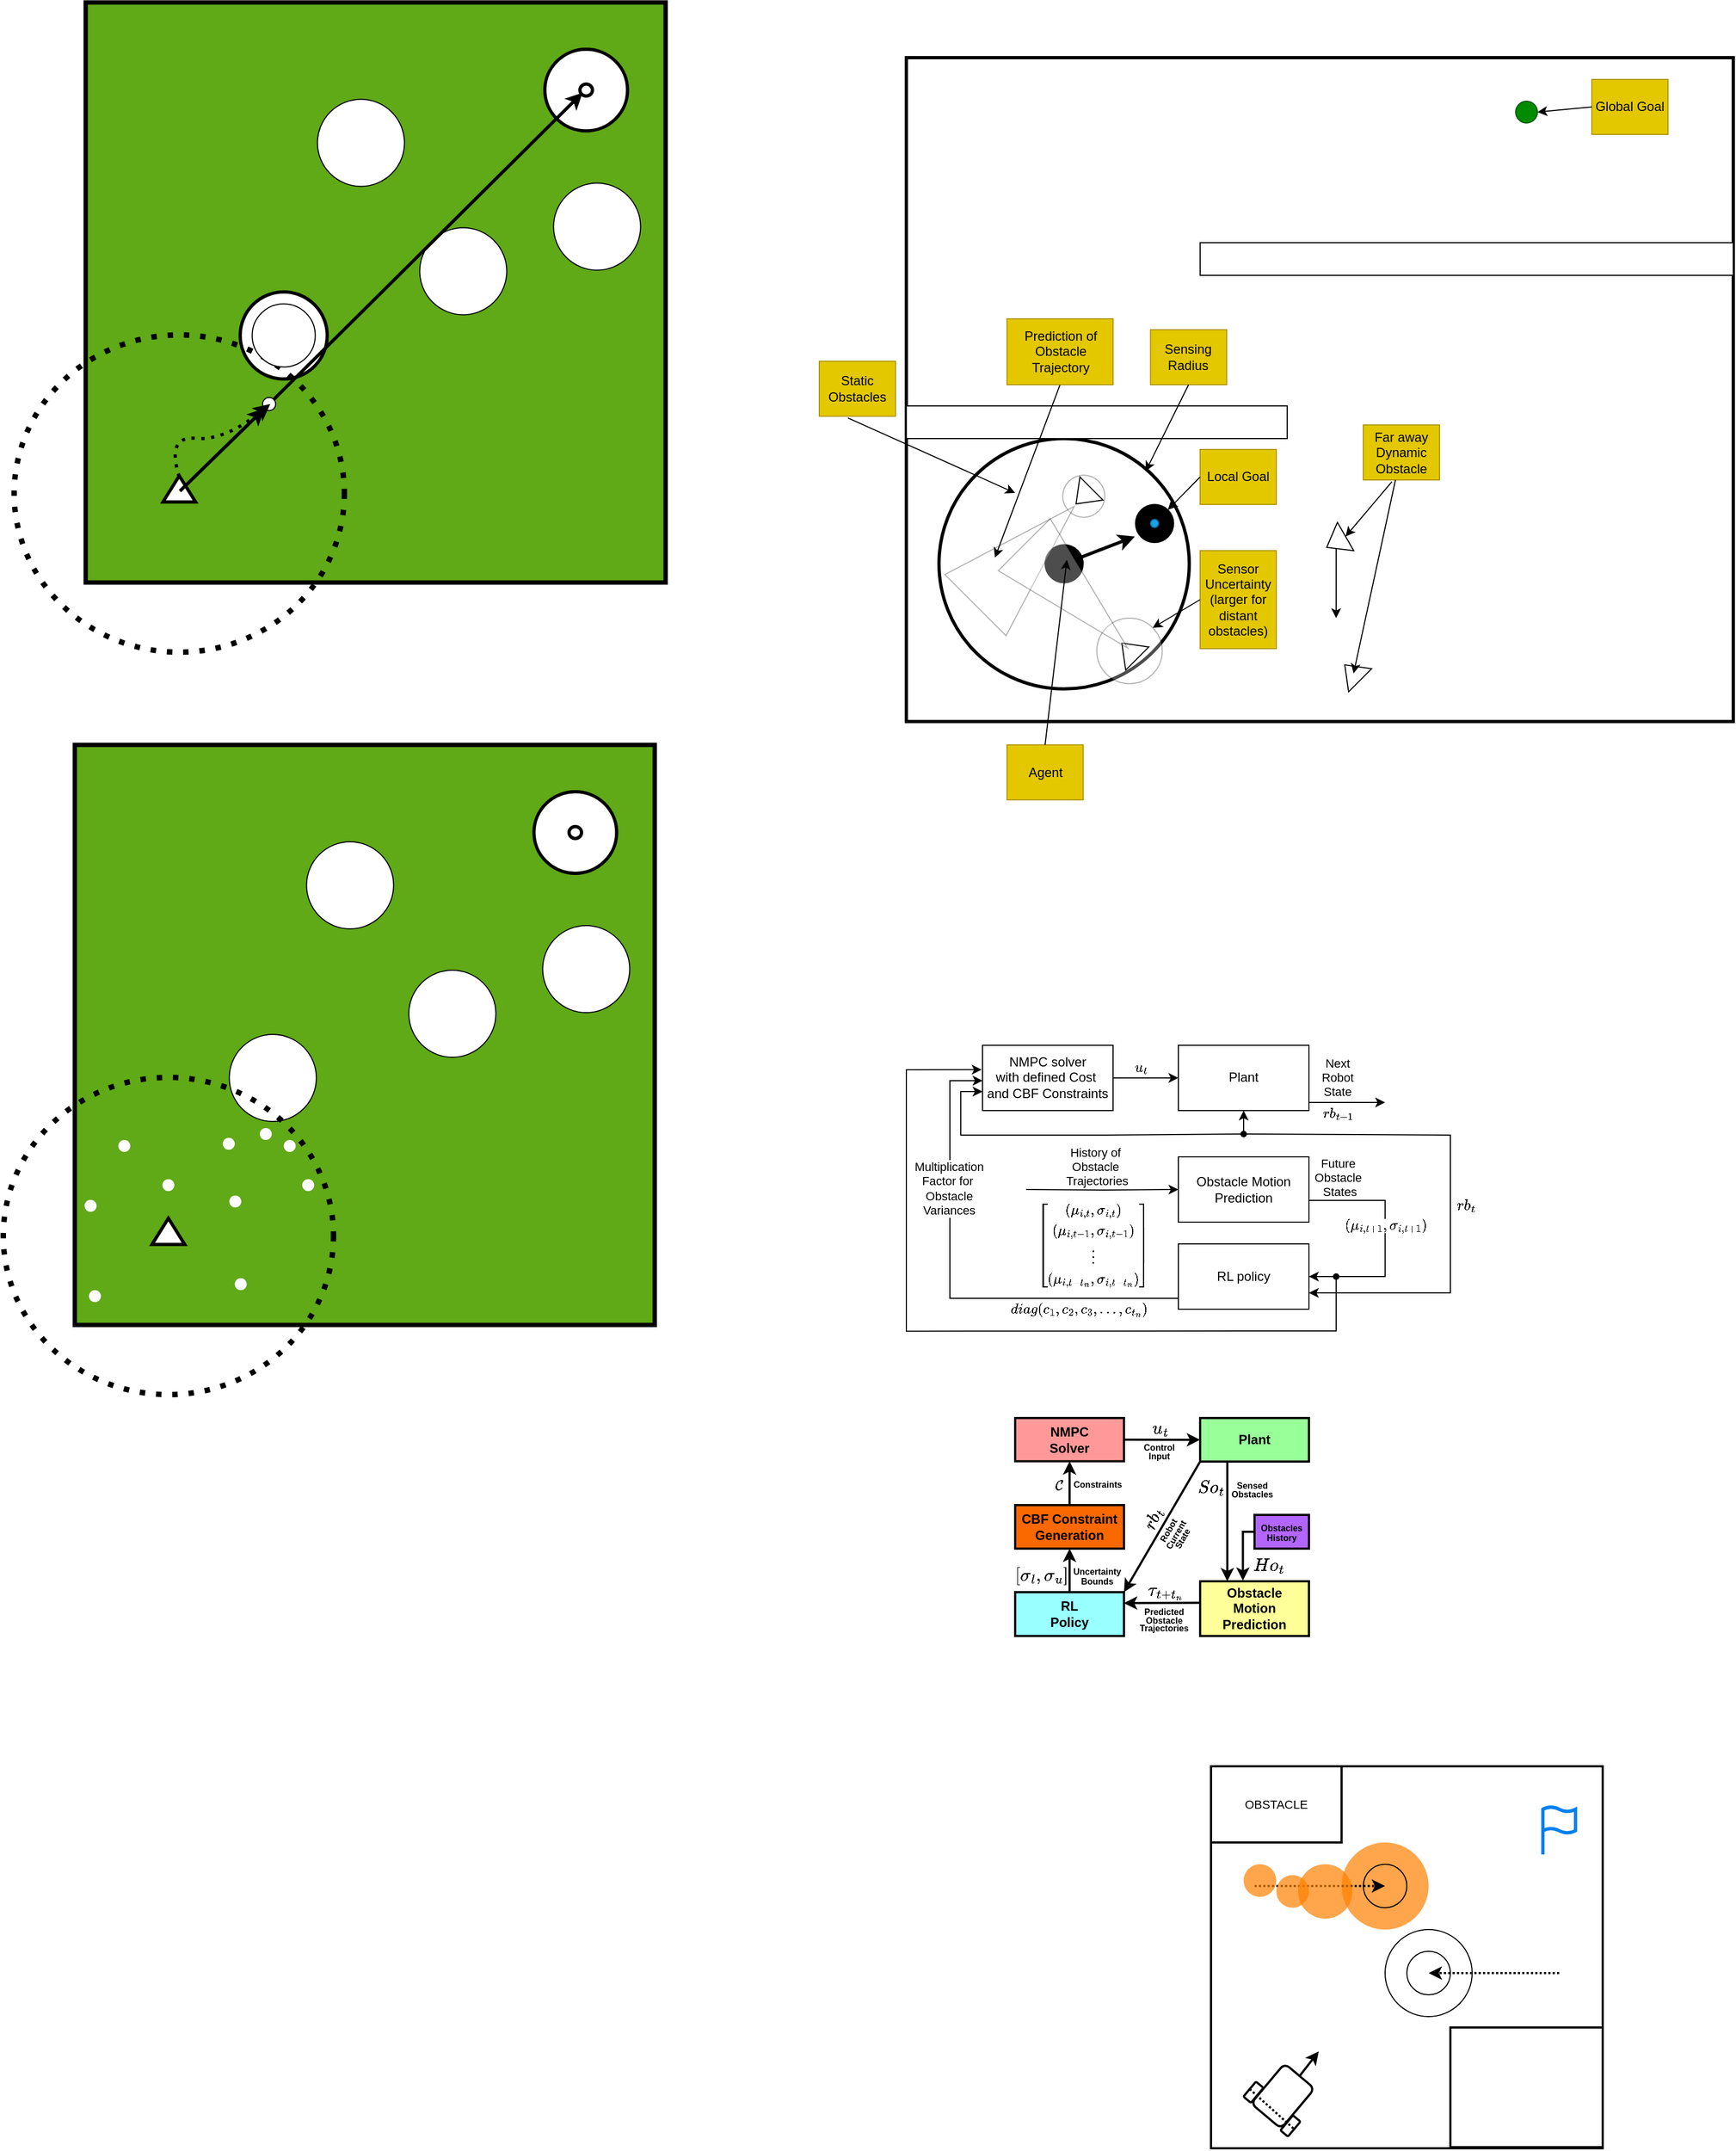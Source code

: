 <mxfile version="28.1.0" pages="2">
  <diagram name="Page-1" id="GJas5A8zbiKn9Wo5F9Zt">
    <mxGraphModel dx="1698" dy="454" grid="1" gridSize="10" guides="0" tooltips="1" connect="1" arrows="1" fold="1" page="1" pageScale="1" pageWidth="850" pageHeight="1100" background="light-dark(#FFFFFF,#FFFFFF)" math="1" shadow="0">
      <root>
        <mxCell id="0" />
        <mxCell id="1" style="" parent="0" />
        <mxCell id="O5Yj0BY--caXqHYr7iZM-55" value="" style="rounded=0;whiteSpace=wrap;html=1;align=left;verticalAlign=top;fontFamily=Helvetica;fontSize=11;fontColor=light-dark(#000000,#000000);labelBackgroundColor=none;fillColor=none;gradientColor=none;strokeColor=light-dark(#000000,#000000);strokeWidth=2;" vertex="1" parent="1">
          <mxGeometry x="320" y="2000" width="360" height="351" as="geometry" />
        </mxCell>
        <mxCell id="O5Yj0BY--caXqHYr7iZM-83" value="" style="ellipse;whiteSpace=wrap;html=1;aspect=fixed;rounded=0;strokeColor=none;strokeWidth=1;align=left;verticalAlign=top;fontFamily=Helvetica;fontSize=11;fontColor=light-dark(#000000,#000000);labelBackgroundColor=none;fillColor=light-dark(#FF8000,#FF8000);gradientColor=none;opacity=70;" vertex="1" parent="1">
          <mxGeometry x="440" y="2070" width="80" height="80" as="geometry" />
        </mxCell>
        <mxCell id="SPA56wAMmxe-K7njHeTv-1" value="" style="rounded=0;whiteSpace=wrap;html=1;fillColor=light-dark(#FFFFFF,#FFFFFF);strokeColor=light-dark(#000000,#000000);strokeWidth=3;movable=1;resizable=1;rotatable=1;deletable=1;editable=1;locked=0;connectable=1;" parent="1" vertex="1">
          <mxGeometry x="40" y="430" width="760" height="610" as="geometry" />
        </mxCell>
        <mxCell id="TbScQdoDC3WaG0IKX4vc-7" value="" style="shape=image;verticalLabelPosition=bottom;labelBackgroundColor=default;verticalAlign=top;aspect=fixed;imageAspect=0;image=https://www.freecads.com/media/thumb/fit/501x353/5bb5f68903497.jpg;rotation=-90;" parent="1" vertex="1">
          <mxGeometry x="17.11" y="826.25" width="212.89" height="150" as="geometry" />
        </mxCell>
        <mxCell id="SPA56wAMmxe-K7njHeTv-2" value="" style="ellipse;whiteSpace=wrap;html=1;aspect=fixed;fillColor=light-dark(#FFFFFF,transparent);strokeColor=light-dark(#000000,#FF0000);strokeWidth=3;" parent="1" vertex="1">
          <mxGeometry x="70" y="780" width="230" height="230" as="geometry" />
        </mxCell>
        <mxCell id="SPA56wAMmxe-K7njHeTv-3" value="" style="ellipse;whiteSpace=wrap;html=1;aspect=fixed;fillColor=light-dark(#000000,#0000FF);" parent="1" vertex="1">
          <mxGeometry x="167.5" y="877.5" width="35" height="35" as="geometry" />
        </mxCell>
        <mxCell id="SPA56wAMmxe-K7njHeTv-4" value="" style="endArrow=classic;html=1;rounded=0;strokeColor=light-dark(#000000,#0000FF);strokeWidth=3;" parent="1" source="SPA56wAMmxe-K7njHeTv-3" edge="1">
          <mxGeometry width="50" height="50" relative="1" as="geometry">
            <mxPoint x="190" y="877.5" as="sourcePoint" />
            <mxPoint x="250" y="870" as="targetPoint" />
          </mxGeometry>
        </mxCell>
        <mxCell id="SPA56wAMmxe-K7njHeTv-5" value="" style="rounded=0;whiteSpace=wrap;html=1;movable=0;resizable=0;rotatable=0;deletable=0;editable=0;locked=1;connectable=0;" parent="1" vertex="1">
          <mxGeometry x="40" y="750" width="350" height="30" as="geometry" />
        </mxCell>
        <mxCell id="SPA56wAMmxe-K7njHeTv-6" value="" style="rounded=0;whiteSpace=wrap;html=1;movable=0;resizable=0;rotatable=0;deletable=0;editable=0;locked=1;connectable=0;" parent="1" vertex="1">
          <mxGeometry x="310" y="600" width="490" height="30" as="geometry" />
        </mxCell>
        <mxCell id="SPA56wAMmxe-K7njHeTv-10" value="" style="ellipse;whiteSpace=wrap;html=1;aspect=fixed;fillColor=#008a00;fontColor=#ffffff;strokeColor=#005700;movable=1;resizable=1;rotatable=1;deletable=1;editable=1;locked=0;connectable=1;" parent="1" vertex="1">
          <mxGeometry x="600" y="470" width="20" height="20" as="geometry" />
        </mxCell>
        <mxCell id="SPA56wAMmxe-K7njHeTv-18" value="" style="group;rotation=45;" parent="1" vertex="1" connectable="0">
          <mxGeometry x="190" y="920" width="110" height="110" as="geometry" />
        </mxCell>
        <mxCell id="SPA56wAMmxe-K7njHeTv-19" value="" style="ellipse;whiteSpace=wrap;html=1;aspect=fixed;opacity=30;rotation=45;" parent="SPA56wAMmxe-K7njHeTv-18" vertex="1">
          <mxGeometry x="25.06" y="25.06" width="60.13" height="60.13" as="geometry" />
        </mxCell>
        <mxCell id="TbScQdoDC3WaG0IKX4vc-1" value="" style="triangle;whiteSpace=wrap;html=1;rotation=-135;" parent="SPA56wAMmxe-K7njHeTv-18" vertex="1">
          <mxGeometry x="45.12" y="40" width="20" height="30" as="geometry" />
        </mxCell>
        <mxCell id="SPA56wAMmxe-K7njHeTv-22" value="" style="group;rotation=-34;" parent="1" vertex="1" connectable="0">
          <mxGeometry x="150.002" y="767.502" width="640.54" height="230" as="geometry" />
        </mxCell>
        <mxCell id="SPA56wAMmxe-K7njHeTv-28" value="" style="group" parent="SPA56wAMmxe-K7njHeTv-22" vertex="1" connectable="0">
          <mxGeometry x="8.705" y="26.532" width="88.691" height="120.97" as="geometry" />
        </mxCell>
        <mxCell id="SPA56wAMmxe-K7njHeTv-23" value="" style="ellipse;whiteSpace=wrap;html=1;aspect=fixed;opacity=30;rotation=-34;" parent="SPA56wAMmxe-K7njHeTv-28" vertex="1">
          <mxGeometry x="25.035" y="19.638" width="38.62" height="38.62" as="geometry" />
        </mxCell>
        <mxCell id="SPA56wAMmxe-K7njHeTv-31" value="" style="triangle;whiteSpace=wrap;html=1;rotation=-45;opacity=30;strokeColor=light-dark(#000000,#FF00FF);fillColor=light-dark(#FFFFFF,#FF33FF);" parent="SPA56wAMmxe-K7njHeTv-28" vertex="1">
          <mxGeometry x="-73.97" y="53.94" width="128.31" height="79.42" as="geometry" />
        </mxCell>
        <mxCell id="TbScQdoDC3WaG0IKX4vc-3" value="" style="triangle;whiteSpace=wrap;html=1;rotation=135;" parent="SPA56wAMmxe-K7njHeTv-28" vertex="1">
          <mxGeometry x="34.341" y="23.944" width="20" height="30" as="geometry" />
        </mxCell>
        <mxCell id="SPA56wAMmxe-K7njHeTv-32" value="" style="triangle;whiteSpace=wrap;html=1;rotation=45;opacity=30;strokeColor=light-dark(#000000,#FF00FF);fillColor=light-dark(#FFFFFF,#FF33FF);" parent="SPA56wAMmxe-K7njHeTv-22" vertex="1">
          <mxGeometry x="-21.28" y="123.74" width="134.29" height="67.5" as="geometry" />
        </mxCell>
        <mxCell id="SPA56wAMmxe-K7njHeTv-30" value="Sensor Uncertainty (larger for distant obstacles)" style="rounded=0;whiteSpace=wrap;html=1;fillColor=light-dark(#E3C800,#FFFF00);fontColor=light-dark(#000000,#000000);strokeColor=#B09500;" parent="SPA56wAMmxe-K7njHeTv-22" vertex="1">
          <mxGeometry x="160" y="115.5" width="70" height="90" as="geometry" />
        </mxCell>
        <mxCell id="SPA56wAMmxe-K7njHeTv-35" value="Local Goal" style="rounded=0;whiteSpace=wrap;html=1;fillColor=light-dark(#E3C800,#FFFF00);fontColor=light-dark(#000000,#000000);strokeColor=#B09500;" parent="SPA56wAMmxe-K7njHeTv-22" vertex="1">
          <mxGeometry x="159.998" y="22.498" width="70" height="50.5" as="geometry" />
        </mxCell>
        <mxCell id="SPA56wAMmxe-K7njHeTv-34" value="" style="ellipse;whiteSpace=wrap;html=1;aspect=fixed;fillColor=light-dark(#000000,#00FFFF);" parent="SPA56wAMmxe-K7njHeTv-22" vertex="1">
          <mxGeometry x="100.628" y="72.998" width="35" height="35" as="geometry" />
        </mxCell>
        <mxCell id="SPA56wAMmxe-K7njHeTv-41" value="" style="ellipse;whiteSpace=wrap;html=1;aspect=fixed;fillColor=#1ba1e2;fontColor=#ffffff;strokeColor=#006EAF;" parent="SPA56wAMmxe-K7njHeTv-22" vertex="1">
          <mxGeometry x="114.38" y="86.75" width="7.5" height="7.5" as="geometry" />
        </mxCell>
        <mxCell id="SPA56wAMmxe-K7njHeTv-36" value="" style="endArrow=classic;html=1;rounded=0;strokeColor=light-dark(#000000,#000000);exitX=0;exitY=0.5;exitDx=0;exitDy=0;" parent="SPA56wAMmxe-K7njHeTv-22" source="SPA56wAMmxe-K7njHeTv-35" target="SPA56wAMmxe-K7njHeTv-34" edge="1">
          <mxGeometry width="50" height="50" relative="1" as="geometry">
            <mxPoint x="183.998" y="172.498" as="sourcePoint" />
            <mxPoint x="139.998" y="193.498" as="targetPoint" />
          </mxGeometry>
        </mxCell>
        <mxCell id="TbScQdoDC3WaG0IKX4vc-8" value="" style="shape=image;verticalLabelPosition=bottom;labelBackgroundColor=default;verticalAlign=top;aspect=fixed;imageAspect=0;image=https://i.pinimg.com/564x/9a/37/a9/9a37a99fa108eaf53b29d5175b4bc8d4.jpg;" parent="SPA56wAMmxe-K7njHeTv-22" vertex="1">
          <mxGeometry x="290" y="-131.49" width="350.54" height="246.99" as="geometry" />
        </mxCell>
        <mxCell id="SPA56wAMmxe-K7njHeTv-29" value="" style="endArrow=classic;html=1;rounded=0;strokeColor=light-dark(#000000,#000000);exitX=0;exitY=0.5;exitDx=0;exitDy=0;entryX=0.5;entryY=0;entryDx=0;entryDy=0;" parent="1" source="SPA56wAMmxe-K7njHeTv-30" target="SPA56wAMmxe-K7njHeTv-19" edge="1">
          <mxGeometry width="50" height="50" relative="1" as="geometry">
            <mxPoint x="395.07" y="912.5" as="sourcePoint" />
            <mxPoint x="280" y="970" as="targetPoint" />
          </mxGeometry>
        </mxCell>
        <mxCell id="SPA56wAMmxe-K7njHeTv-37" value="" style="endArrow=classic;html=1;rounded=0;strokeColor=light-dark(#000000,#000000);exitX=0.5;exitY=1;exitDx=0;exitDy=0;entryX=0.339;entryY=0.271;entryDx=0;entryDy=0;entryPerimeter=0;" parent="1" source="SPA56wAMmxe-K7njHeTv-38" target="SPA56wAMmxe-K7njHeTv-31" edge="1">
          <mxGeometry width="50" height="50" relative="1" as="geometry">
            <mxPoint x="360" y="820" as="sourcePoint" />
            <mxPoint x="330" y="853" as="targetPoint" />
          </mxGeometry>
        </mxCell>
        <mxCell id="SPA56wAMmxe-K7njHeTv-38" value="Prediction of Obstacle Trajectory" style="rounded=0;whiteSpace=wrap;html=1;fillColor=light-dark(#E3C800,#FFFF00);fontColor=light-dark(#000000,#000000);strokeColor=#B09500;" parent="1" vertex="1">
          <mxGeometry x="132.5" y="670" width="97.5" height="60.5" as="geometry" />
        </mxCell>
        <mxCell id="SPA56wAMmxe-K7njHeTv-39" value="Sensing Radius" style="rounded=0;whiteSpace=wrap;html=1;fillColor=light-dark(#E3C800,#FFFF00);fontColor=light-dark(#000000,#000000);strokeColor=#B09500;" parent="1" vertex="1">
          <mxGeometry x="264.38" y="680" width="70" height="50.5" as="geometry" />
        </mxCell>
        <mxCell id="SPA56wAMmxe-K7njHeTv-40" value="" style="endArrow=classic;html=1;rounded=0;strokeColor=light-dark(#000000,#000000);exitX=0.5;exitY=1;exitDx=0;exitDy=0;" parent="1" source="SPA56wAMmxe-K7njHeTv-39" edge="1">
          <mxGeometry width="50" height="50" relative="1" as="geometry">
            <mxPoint x="192" y="790" as="sourcePoint" />
            <mxPoint x="260" y="810" as="targetPoint" />
          </mxGeometry>
        </mxCell>
        <mxCell id="SPA56wAMmxe-K7njHeTv-42" value="Far away Dynamic Obstacle" style="rounded=0;whiteSpace=wrap;html=1;fillColor=light-dark(#E3C800,#FFFF00);fontColor=light-dark(#000000,#000000);strokeColor=#B09500;" parent="1" vertex="1">
          <mxGeometry x="460" y="767.5" width="70" height="50.5" as="geometry" />
        </mxCell>
        <mxCell id="SPA56wAMmxe-K7njHeTv-43" value="" style="endArrow=classic;html=1;rounded=0;strokeColor=light-dark(#000000,#000000);exitX=0.376;exitY=1.031;exitDx=0;exitDy=0;entryX=0;entryY=0.5;entryDx=0;entryDy=0;exitPerimeter=0;" parent="1" source="SPA56wAMmxe-K7njHeTv-42" target="TbScQdoDC3WaG0IKX4vc-9" edge="1">
          <mxGeometry width="50" height="50" relative="1" as="geometry">
            <mxPoint x="504" y="818" as="sourcePoint" />
            <mxPoint x="443.87" y="863.63" as="targetPoint" />
          </mxGeometry>
        </mxCell>
        <mxCell id="TbScQdoDC3WaG0IKX4vc-4" value="Global Goal" style="rounded=0;whiteSpace=wrap;html=1;fillColor=light-dark(#E3C800,#FFFF00);fontColor=light-dark(#000000,#000000);strokeColor=#B09500;" parent="1" vertex="1">
          <mxGeometry x="669.998" y="450" width="70" height="50.5" as="geometry" />
        </mxCell>
        <mxCell id="TbScQdoDC3WaG0IKX4vc-5" value="" style="endArrow=classic;html=1;rounded=0;strokeColor=light-dark(#000000,#000000);exitX=0;exitY=0.5;exitDx=0;exitDy=0;entryX=1;entryY=0.5;entryDx=0;entryDy=0;" parent="1" source="TbScQdoDC3WaG0IKX4vc-4" target="SPA56wAMmxe-K7njHeTv-10" edge="1">
          <mxGeometry width="50" height="50" relative="1" as="geometry">
            <mxPoint x="693.998" y="600" as="sourcePoint" />
            <mxPoint x="650" y="550" as="targetPoint" />
          </mxGeometry>
        </mxCell>
        <mxCell id="TbScQdoDC3WaG0IKX4vc-6" value="" style="shape=image;verticalLabelPosition=bottom;labelBackgroundColor=default;verticalAlign=top;aspect=fixed;imageAspect=0;image=https://www.freecads.com/media/thumb/fit/501x353/5bb5f68903497.jpg;" parent="1" vertex="1">
          <mxGeometry x="51.49" y="440" width="212.89" height="150" as="geometry" />
        </mxCell>
        <mxCell id="TbScQdoDC3WaG0IKX4vc-12" value="" style="edgeStyle=orthogonalEdgeStyle;rounded=0;orthogonalLoop=1;jettySize=auto;html=1;" parent="1" source="TbScQdoDC3WaG0IKX4vc-9" edge="1">
          <mxGeometry relative="1" as="geometry">
            <mxPoint x="434.998" y="944.998" as="targetPoint" />
          </mxGeometry>
        </mxCell>
        <mxCell id="TbScQdoDC3WaG0IKX4vc-9" value="" style="triangle;whiteSpace=wrap;html=1;rotation=-210;" parent="1" vertex="1">
          <mxGeometry x="424.998" y="859.998" width="20" height="30" as="geometry" />
        </mxCell>
        <mxCell id="TbScQdoDC3WaG0IKX4vc-13" value="" style="triangle;whiteSpace=wrap;html=1;rotation=-135;" parent="1" vertex="1">
          <mxGeometry x="439.998" y="979.998" width="20" height="30" as="geometry" />
        </mxCell>
        <mxCell id="TbScQdoDC3WaG0IKX4vc-14" value="Static Obstacles" style="rounded=0;whiteSpace=wrap;html=1;fillColor=light-dark(#E3C800,#FFFF00);fontColor=light-dark(#000000,#000000);strokeColor=#B09500;" parent="1" vertex="1">
          <mxGeometry x="-40" y="708.97" width="70" height="50.5" as="geometry" />
        </mxCell>
        <mxCell id="TbScQdoDC3WaG0IKX4vc-15" value="" style="endArrow=classic;html=1;rounded=0;strokeColor=light-dark(#000000,#000000);exitX=0.376;exitY=1.031;exitDx=0;exitDy=0;exitPerimeter=0;" parent="1" source="TbScQdoDC3WaG0IKX4vc-14" edge="1">
          <mxGeometry width="50" height="50" relative="1" as="geometry">
            <mxPoint x="4" y="759.47" as="sourcePoint" />
            <mxPoint x="140" y="830" as="targetPoint" />
          </mxGeometry>
        </mxCell>
        <mxCell id="TbScQdoDC3WaG0IKX4vc-16" value="Agent" style="rounded=0;whiteSpace=wrap;html=1;fillColor=light-dark(#E3C800,#FFFF00);fontColor=light-dark(#000000,#000000);strokeColor=#B09500;" parent="1" vertex="1">
          <mxGeometry x="132.5" y="1061.47" width="70" height="50.5" as="geometry" />
        </mxCell>
        <mxCell id="TbScQdoDC3WaG0IKX4vc-17" value="" style="endArrow=classic;html=1;rounded=0;strokeColor=light-dark(#000000,#000000);exitX=0.5;exitY=0;exitDx=0;exitDy=0;entryX=0.279;entryY=0.235;entryDx=0;entryDy=0;entryPerimeter=0;" parent="1" source="TbScQdoDC3WaG0IKX4vc-16" target="SPA56wAMmxe-K7njHeTv-32" edge="1">
          <mxGeometry width="50" height="50" relative="1" as="geometry">
            <mxPoint x="176.5" y="1111.97" as="sourcePoint" />
            <mxPoint x="382.464" y="1049.997" as="targetPoint" />
          </mxGeometry>
        </mxCell>
        <mxCell id="TbScQdoDC3WaG0IKX4vc-18" value="" style="endArrow=classic;html=1;rounded=0;strokeColor=light-dark(#000000,#000000);entryX=0.435;entryY=0.506;entryDx=0;entryDy=0;entryPerimeter=0;" parent="1" source="SPA56wAMmxe-K7njHeTv-42" target="TbScQdoDC3WaG0IKX4vc-13" edge="1">
          <mxGeometry width="50" height="50" relative="1" as="geometry">
            <mxPoint x="552" y="900" as="sourcePoint" />
            <mxPoint x="510" y="950" as="targetPoint" />
          </mxGeometry>
        </mxCell>
        <mxCell id="uVl9msC-3Oj0vJ0fN8xo-1" value="" style="whiteSpace=wrap;html=1;aspect=fixed;fillColor=light-dark(#60A917,#999999);fontColor=#ffffff;strokeColor=light-dark(#000000,#000000);strokeWidth=4;" parent="1" vertex="1">
          <mxGeometry x="-714.25" y="379.25" width="533" height="533" as="geometry" />
        </mxCell>
        <mxCell id="uVl9msC-3Oj0vJ0fN8xo-2" value="" style="ellipse;whiteSpace=wrap;html=1;fillColor=light-dark(#FFFFFF,#99FF99);strokeColor=light-dark(#000000,#000000);strokeWidth=3;" parent="1" vertex="1">
          <mxGeometry x="-292.25" y="422.25" width="76" height="75" as="geometry" />
        </mxCell>
        <mxCell id="uVl9msC-3Oj0vJ0fN8xo-3" value="" style="ellipse;whiteSpace=wrap;html=1;fillColor=light-dark(#FFFFFF,#FF3333);strokeColor=light-dark(#000000,#000000);strokeWidth=3;" parent="1" vertex="1">
          <mxGeometry x="-260" y="454.25" width="11.5" height="11" as="geometry" />
        </mxCell>
        <mxCell id="uVl9msC-3Oj0vJ0fN8xo-4" value="" style="triangle;whiteSpace=wrap;html=1;rotation=-90;fillColor=light-dark(#FFFFFF,#FF8000);strokeColor=light-dark(#000000,#000000);strokeWidth=3;" parent="1" vertex="1">
          <mxGeometry x="-640.25" y="811.25" width="24" height="30" as="geometry" />
        </mxCell>
        <mxCell id="uVl9msC-3Oj0vJ0fN8xo-5" value="" style="ellipse;whiteSpace=wrap;html=1;aspect=fixed;fillColor=light-dark(#FFFFFF,#FFB570);strokeColor=light-dark(#000000,#000000);strokeWidth=3;" parent="1" vertex="1">
          <mxGeometry x="-572.25" y="645.25" width="80" height="80" as="geometry" />
        </mxCell>
        <mxCell id="uVl9msC-3Oj0vJ0fN8xo-6" value="" style="ellipse;whiteSpace=wrap;html=1;aspect=fixed;" parent="1" vertex="1">
          <mxGeometry x="-407.25" y="586.25" width="80" height="80" as="geometry" />
        </mxCell>
        <mxCell id="uVl9msC-3Oj0vJ0fN8xo-7" value="" style="ellipse;whiteSpace=wrap;html=1;aspect=fixed;" parent="1" vertex="1">
          <mxGeometry x="-501.25" y="468.25" width="80" height="80" as="geometry" />
        </mxCell>
        <mxCell id="uVl9msC-3Oj0vJ0fN8xo-8" value="" style="ellipse;whiteSpace=wrap;html=1;aspect=fixed;" parent="1" vertex="1">
          <mxGeometry x="-284.25" y="545.25" width="80" height="80" as="geometry" />
        </mxCell>
        <mxCell id="uVl9msC-3Oj0vJ0fN8xo-9" value="" style="ellipse;whiteSpace=wrap;html=1;fillColor=none;dashed=1;dashPattern=1 2;strokeColor=light-dark(#000000,#7F00FF);strokeWidth=5;" parent="1" vertex="1">
          <mxGeometry x="-780" y="684.75" width="303.5" height="291.5" as="geometry" />
        </mxCell>
        <mxCell id="uVl9msC-3Oj0vJ0fN8xo-10" value="" style="endArrow=classic;html=1;rounded=0;strokeWidth=3;" parent="1" source="uVl9msC-3Oj0vJ0fN8xo-13" edge="1">
          <mxGeometry width="50" height="50" relative="1" as="geometry">
            <mxPoint x="-627.63" y="828.25" as="sourcePoint" />
            <mxPoint x="-257.63" y="462.25" as="targetPoint" />
          </mxGeometry>
        </mxCell>
        <mxCell id="uVl9msC-3Oj0vJ0fN8xo-11" value="" style="ellipse;whiteSpace=wrap;html=1;aspect=fixed;" parent="1" vertex="1">
          <mxGeometry x="-561.25" y="656.25" width="58" height="58" as="geometry" />
        </mxCell>
        <mxCell id="uVl9msC-3Oj0vJ0fN8xo-12" value="" style="endArrow=classic;html=1;rounded=0;strokeWidth=3;" parent="1" target="uVl9msC-3Oj0vJ0fN8xo-13" edge="1">
          <mxGeometry width="50" height="50" relative="1" as="geometry">
            <mxPoint x="-627.63" y="828.25" as="sourcePoint" />
            <mxPoint x="-257.63" y="462.25" as="targetPoint" />
          </mxGeometry>
        </mxCell>
        <mxCell id="uVl9msC-3Oj0vJ0fN8xo-13" value="" style="ellipse;whiteSpace=wrap;html=1;fillColor=light-dark(#FFFFFF,#99FF99);" parent="1" vertex="1">
          <mxGeometry x="-551.63" y="742.25" width="12" height="12" as="geometry" />
        </mxCell>
        <mxCell id="uVl9msC-3Oj0vJ0fN8xo-14" value="" style="endArrow=classic;html=1;rounded=0;strokeWidth=3;curved=1;dashed=1;dashPattern=1 2;strokeColor=light-dark(#000000,#0000CC);" parent="1" edge="1">
          <mxGeometry width="50" height="50" relative="1" as="geometry">
            <mxPoint x="-628.25" y="815.25" as="sourcePoint" />
            <mxPoint x="-544.63" y="748.25" as="targetPoint" />
            <Array as="points">
              <mxPoint x="-640.25" y="777.25" />
              <mxPoint x="-586.25" y="782.25" />
            </Array>
          </mxGeometry>
        </mxCell>
        <mxCell id="uVl9msC-3Oj0vJ0fN8xo-15" value="" style="whiteSpace=wrap;html=1;aspect=fixed;fillColor=light-dark(#60A917,#999999);fontColor=#ffffff;strokeColor=light-dark(#000000,#000000);strokeWidth=4;" parent="1" vertex="1">
          <mxGeometry x="-724.25" y="1061.47" width="533" height="533" as="geometry" />
        </mxCell>
        <mxCell id="uVl9msC-3Oj0vJ0fN8xo-16" value="" style="ellipse;whiteSpace=wrap;html=1;fillColor=light-dark(#FFFFFF,#99FF99);strokeColor=light-dark(#000000,#000000);strokeWidth=3;" parent="1" vertex="1">
          <mxGeometry x="-302.25" y="1104.47" width="76" height="75" as="geometry" />
        </mxCell>
        <mxCell id="uVl9msC-3Oj0vJ0fN8xo-17" value="" style="ellipse;whiteSpace=wrap;html=1;fillColor=light-dark(#FFFFFF,#FF3333);strokeColor=light-dark(#000000,#000000);strokeWidth=3;" parent="1" vertex="1">
          <mxGeometry x="-270" y="1136.47" width="11.5" height="11" as="geometry" />
        </mxCell>
        <mxCell id="uVl9msC-3Oj0vJ0fN8xo-18" value="" style="triangle;whiteSpace=wrap;html=1;rotation=-90;fillColor=light-dark(#FFFFFF,#FF8000);strokeColor=light-dark(#000000,#000000);strokeWidth=3;" parent="1" vertex="1">
          <mxGeometry x="-650.25" y="1493.47" width="24" height="30" as="geometry" />
        </mxCell>
        <mxCell id="uVl9msC-3Oj0vJ0fN8xo-19" value="" style="ellipse;whiteSpace=wrap;html=1;aspect=fixed;" parent="1" vertex="1">
          <mxGeometry x="-582.25" y="1327.47" width="80" height="80" as="geometry" />
        </mxCell>
        <mxCell id="uVl9msC-3Oj0vJ0fN8xo-20" value="" style="ellipse;whiteSpace=wrap;html=1;aspect=fixed;" parent="1" vertex="1">
          <mxGeometry x="-417.25" y="1268.47" width="80" height="80" as="geometry" />
        </mxCell>
        <mxCell id="uVl9msC-3Oj0vJ0fN8xo-21" value="" style="ellipse;whiteSpace=wrap;html=1;aspect=fixed;" parent="1" vertex="1">
          <mxGeometry x="-511.25" y="1150.47" width="80" height="80" as="geometry" />
        </mxCell>
        <mxCell id="uVl9msC-3Oj0vJ0fN8xo-22" value="" style="ellipse;whiteSpace=wrap;html=1;aspect=fixed;" parent="1" vertex="1">
          <mxGeometry x="-294.25" y="1227.47" width="80" height="80" as="geometry" />
        </mxCell>
        <mxCell id="uVl9msC-3Oj0vJ0fN8xo-23" value="" style="ellipse;whiteSpace=wrap;html=1;fillColor=none;dashed=1;dashPattern=1 2;strokeColor=light-dark(#000000,#7F00FF);strokeWidth=5;" parent="1" vertex="1">
          <mxGeometry x="-790" y="1366.97" width="303.5" height="291.5" as="geometry" />
        </mxCell>
        <mxCell id="uVl9msC-3Oj0vJ0fN8xo-24" value="" style="ellipse;whiteSpace=wrap;html=1;aspect=fixed;strokeColor=none;fillColor=light-dark(#FFFFFF,#00FFFF);" parent="1" vertex="1">
          <mxGeometry x="-684.25" y="1424.47" width="11" height="11" as="geometry" />
        </mxCell>
        <mxCell id="uVl9msC-3Oj0vJ0fN8xo-25" value="" style="ellipse;whiteSpace=wrap;html=1;aspect=fixed;strokeColor=none;fillColor=light-dark(#FFFFFF,#00FFFF);" parent="1" vertex="1">
          <mxGeometry x="-582.25" y="1475.47" width="11" height="11" as="geometry" />
        </mxCell>
        <mxCell id="uVl9msC-3Oj0vJ0fN8xo-26" value="" style="ellipse;whiteSpace=wrap;html=1;aspect=fixed;strokeColor=none;fillColor=light-dark(#FFFFFF,#00FFFF);" parent="1" vertex="1">
          <mxGeometry x="-515.25" y="1460.47" width="11" height="11" as="geometry" />
        </mxCell>
        <mxCell id="uVl9msC-3Oj0vJ0fN8xo-27" value="" style="ellipse;whiteSpace=wrap;html=1;aspect=fixed;strokeColor=none;fillColor=light-dark(#FFFFFF,#00FFFF);" parent="1" vertex="1">
          <mxGeometry x="-532.25" y="1424.47" width="11" height="11" as="geometry" />
        </mxCell>
        <mxCell id="uVl9msC-3Oj0vJ0fN8xo-28" value="" style="ellipse;whiteSpace=wrap;html=1;aspect=fixed;strokeColor=none;fillColor=light-dark(#FFFFFF,#00FFFF);" parent="1" vertex="1">
          <mxGeometry x="-588.25" y="1422.47" width="11" height="11" as="geometry" />
        </mxCell>
        <mxCell id="uVl9msC-3Oj0vJ0fN8xo-29" value="" style="ellipse;whiteSpace=wrap;html=1;aspect=fixed;strokeColor=none;fillColor=light-dark(#FFFFFF,#00FFFF);" parent="1" vertex="1">
          <mxGeometry x="-577.25" y="1551.47" width="11" height="11" as="geometry" />
        </mxCell>
        <mxCell id="uVl9msC-3Oj0vJ0fN8xo-30" value="" style="ellipse;whiteSpace=wrap;html=1;aspect=fixed;strokeColor=none;fillColor=light-dark(#FFFFFF,#00FFFF);" parent="1" vertex="1">
          <mxGeometry x="-711.25" y="1562.47" width="11" height="11" as="geometry" />
        </mxCell>
        <mxCell id="uVl9msC-3Oj0vJ0fN8xo-31" value="" style="ellipse;whiteSpace=wrap;html=1;aspect=fixed;strokeColor=none;fillColor=light-dark(#FFFFFF,#00FFFF);" parent="1" vertex="1">
          <mxGeometry x="-715.25" y="1479.47" width="11" height="11" as="geometry" />
        </mxCell>
        <mxCell id="uVl9msC-3Oj0vJ0fN8xo-32" value="" style="ellipse;whiteSpace=wrap;html=1;aspect=fixed;strokeColor=none;fillColor=light-dark(#FFFFFF,#00FFFF);" parent="1" vertex="1">
          <mxGeometry x="-643.75" y="1460.47" width="11" height="11" as="geometry" />
        </mxCell>
        <mxCell id="uVl9msC-3Oj0vJ0fN8xo-33" value="" style="ellipse;whiteSpace=wrap;html=1;aspect=fixed;strokeColor=none;fillColor=light-dark(#FFFFFF,#00FFFF);" parent="1" vertex="1">
          <mxGeometry x="-554.25" y="1413.47" width="11" height="11" as="geometry" />
        </mxCell>
        <mxCell id="uVl9msC-3Oj0vJ0fN8xo-56" style="edgeStyle=orthogonalEdgeStyle;rounded=0;orthogonalLoop=1;jettySize=auto;html=1;exitDx=0;exitDy=0;exitX=0.991;exitY=0.703;exitPerimeter=0;" parent="1" source="uVl9msC-3Oj0vJ0fN8xo-34" edge="1">
          <mxGeometry relative="1" as="geometry">
            <mxPoint x="380" y="1390" as="sourcePoint" />
            <mxPoint x="480" y="1390" as="targetPoint" />
            <Array as="points">
              <mxPoint x="480" y="1390" />
            </Array>
          </mxGeometry>
        </mxCell>
        <mxCell id="uVl9msC-3Oj0vJ0fN8xo-91" value="Next&lt;div&gt;Robot&lt;/div&gt;&lt;div&gt;State&lt;/div&gt;" style="edgeLabel;html=1;align=center;verticalAlign=middle;resizable=0;points=[];" parent="uVl9msC-3Oj0vJ0fN8xo-56" vertex="1" connectable="0">
          <mxGeometry x="0.178" y="-1" relative="1" as="geometry">
            <mxPoint x="-11" y="-24" as="offset" />
          </mxGeometry>
        </mxCell>
        <mxCell id="5FRFhFm-bMS0Uy9U0a_G-7" value="\(rb_{t+1}\)" style="edgeLabel;html=1;align=center;verticalAlign=middle;resizable=0;points=[];" parent="uVl9msC-3Oj0vJ0fN8xo-56" vertex="1" connectable="0">
          <mxGeometry x="0.309" relative="1" as="geometry">
            <mxPoint x="-16" y="10" as="offset" />
          </mxGeometry>
        </mxCell>
        <mxCell id="uVl9msC-3Oj0vJ0fN8xo-34" value="Plant" style="rounded=0;whiteSpace=wrap;html=1;" parent="1" vertex="1">
          <mxGeometry x="290" y="1337.47" width="120" height="60" as="geometry" />
        </mxCell>
        <mxCell id="uVl9msC-3Oj0vJ0fN8xo-36" style="edgeStyle=orthogonalEdgeStyle;rounded=0;orthogonalLoop=1;jettySize=auto;html=1;exitX=1;exitY=0.5;exitDx=0;exitDy=0;entryX=0;entryY=0.5;entryDx=0;entryDy=0;" parent="1" source="uVl9msC-3Oj0vJ0fN8xo-35" target="uVl9msC-3Oj0vJ0fN8xo-34" edge="1">
          <mxGeometry relative="1" as="geometry" />
        </mxCell>
        <mxCell id="uVl9msC-3Oj0vJ0fN8xo-37" value="\(u_{t}\)" style="edgeLabel;html=1;align=center;verticalAlign=middle;resizable=0;points=[];" parent="uVl9msC-3Oj0vJ0fN8xo-36" vertex="1" connectable="0">
          <mxGeometry x="-0.462" relative="1" as="geometry">
            <mxPoint x="9" y="-10" as="offset" />
          </mxGeometry>
        </mxCell>
        <mxCell id="uVl9msC-3Oj0vJ0fN8xo-35" value="NMPC solver&lt;div&gt;with defined Cost&amp;nbsp;&lt;/div&gt;&lt;div&gt;and CBF Constraints&lt;/div&gt;" style="rounded=0;whiteSpace=wrap;html=1;" parent="1" vertex="1">
          <mxGeometry x="110" y="1337.47" width="120" height="60" as="geometry" />
        </mxCell>
        <mxCell id="uVl9msC-3Oj0vJ0fN8xo-65" style="edgeStyle=orthogonalEdgeStyle;rounded=0;orthogonalLoop=1;jettySize=auto;html=1;" parent="1" target="uVl9msC-3Oj0vJ0fN8xo-38" edge="1">
          <mxGeometry relative="1" as="geometry">
            <mxPoint x="150" y="1470" as="sourcePoint" />
          </mxGeometry>
        </mxCell>
        <mxCell id="uVl9msC-3Oj0vJ0fN8xo-67" value="History of&amp;nbsp;&lt;div&gt;Obstacle&amp;nbsp;&lt;/div&gt;&lt;div&gt;Trajectories&lt;/div&gt;" style="edgeLabel;html=1;align=center;verticalAlign=middle;resizable=0;points=[];" parent="uVl9msC-3Oj0vJ0fN8xo-65" vertex="1" connectable="0">
          <mxGeometry x="-0.048" y="-1" relative="1" as="geometry">
            <mxPoint x="-2" y="-23" as="offset" />
          </mxGeometry>
        </mxCell>
        <mxCell id="5FRFhFm-bMS0Uy9U0a_G-1" value="\begin{bmatrix} (\mu_{i,t}, \sigma_{i,t}) \\ (\mu_{i,t-1}, \sigma_{i,t-1}) \\ \vdots \\(\mu_{i,t-t_n}, \sigma_{i,t-t_n})&amp;nbsp;\end{bmatrix}" style="edgeLabel;html=1;align=center;verticalAlign=middle;resizable=0;points=[];" parent="uVl9msC-3Oj0vJ0fN8xo-65" vertex="1" connectable="0">
          <mxGeometry x="-0.213" y="-2" relative="1" as="geometry">
            <mxPoint x="5" y="48" as="offset" />
          </mxGeometry>
        </mxCell>
        <mxCell id="uVl9msC-3Oj0vJ0fN8xo-38" value="Obstacle Motion Prediction" style="rounded=0;whiteSpace=wrap;html=1;" parent="1" vertex="1">
          <mxGeometry x="290" y="1440" width="120" height="60" as="geometry" />
        </mxCell>
        <mxCell id="uVl9msC-3Oj0vJ0fN8xo-41" style="edgeStyle=orthogonalEdgeStyle;rounded=0;orthogonalLoop=1;jettySize=auto;html=1;entryX=0.921;entryY=0.576;entryDx=0;entryDy=0;entryPerimeter=0;endArrow=none;endFill=0;" parent="1" source="uVl9msC-3Oj0vJ0fN8xo-38" target="uVl9msC-3Oj0vJ0fN8xo-74" edge="1">
          <mxGeometry relative="1" as="geometry">
            <mxPoint x="460" y="1550" as="targetPoint" />
            <mxPoint x="430" y="1501" as="sourcePoint" />
            <Array as="points">
              <mxPoint x="480" y="1480" />
              <mxPoint x="480" y="1550" />
            </Array>
          </mxGeometry>
        </mxCell>
        <mxCell id="uVl9msC-3Oj0vJ0fN8xo-44" value="Future&amp;nbsp;&lt;div&gt;Obstacle&amp;nbsp;&lt;/div&gt;&lt;div&gt;States&lt;/div&gt;" style="edgeLabel;html=1;align=center;verticalAlign=middle;resizable=0;points=[];" parent="uVl9msC-3Oj0vJ0fN8xo-41" vertex="1" connectable="0">
          <mxGeometry x="-0.676" y="2" relative="1" as="geometry">
            <mxPoint x="-2" y="-19" as="offset" />
          </mxGeometry>
        </mxCell>
        <mxCell id="uVl9msC-3Oj0vJ0fN8xo-48" value="\((\mu_{i,t+1}, \sigma_{i,t+1})\)" style="edgeLabel;html=1;align=center;verticalAlign=middle;resizable=0;points=[];" parent="uVl9msC-3Oj0vJ0fN8xo-41" vertex="1" connectable="0">
          <mxGeometry x="-0.082" relative="1" as="geometry">
            <mxPoint y="8" as="offset" />
          </mxGeometry>
        </mxCell>
        <mxCell id="uVl9msC-3Oj0vJ0fN8xo-50" value="RL policy" style="rounded=0;whiteSpace=wrap;html=1;" parent="1" vertex="1">
          <mxGeometry x="290" y="1520" width="120" height="60" as="geometry" />
        </mxCell>
        <mxCell id="uVl9msC-3Oj0vJ0fN8xo-69" style="edgeStyle=orthogonalEdgeStyle;rounded=0;orthogonalLoop=1;jettySize=auto;html=1;" parent="1" source="uVl9msC-3Oj0vJ0fN8xo-50" target="uVl9msC-3Oj0vJ0fN8xo-35" edge="1">
          <mxGeometry relative="1" as="geometry">
            <Array as="points">
              <mxPoint x="80" y="1570" />
              <mxPoint x="80" y="1370" />
            </Array>
            <mxPoint x="120" y="1414" as="targetPoint" />
          </mxGeometry>
        </mxCell>
        <mxCell id="uVl9msC-3Oj0vJ0fN8xo-70" value="\(diag(c_1, c_2, c_3, \ldots, c_{t_n})\)" style="edgeLabel;html=1;align=center;verticalAlign=middle;resizable=0;points=[];" parent="uVl9msC-3Oj0vJ0fN8xo-69" vertex="1" connectable="0">
          <mxGeometry x="-0.58" y="1" relative="1" as="geometry">
            <mxPoint y="9" as="offset" />
          </mxGeometry>
        </mxCell>
        <mxCell id="uVl9msC-3Oj0vJ0fN8xo-71" value="Multiplication&lt;div&gt;Factor for&amp;nbsp;&lt;/div&gt;&lt;div&gt;Obstacle&lt;br&gt;&lt;div&gt;Variances&lt;/div&gt;&lt;/div&gt;" style="edgeLabel;html=1;align=center;verticalAlign=middle;resizable=0;points=[];" parent="uVl9msC-3Oj0vJ0fN8xo-69" vertex="1" connectable="0">
          <mxGeometry x="0.414" y="1" relative="1" as="geometry">
            <mxPoint as="offset" />
          </mxGeometry>
        </mxCell>
        <mxCell id="uVl9msC-3Oj0vJ0fN8xo-73" value="" style="endArrow=classic;html=1;rounded=0;exitX=0.815;exitY=0.846;exitDx=0;exitDy=0;exitPerimeter=0;entryX=-0.007;entryY=0.374;entryDx=0;entryDy=0;entryPerimeter=0;" parent="1" source="uVl9msC-3Oj0vJ0fN8xo-74" target="uVl9msC-3Oj0vJ0fN8xo-35" edge="1">
          <mxGeometry width="50" height="50" relative="1" as="geometry">
            <mxPoint x="440" y="1550" as="sourcePoint" />
            <mxPoint x="109" y="1370" as="targetPoint" />
            <Array as="points">
              <mxPoint x="435" y="1600" />
              <mxPoint x="40" y="1600.2" />
              <mxPoint x="40" y="1360" />
            </Array>
          </mxGeometry>
        </mxCell>
        <mxCell id="uVl9msC-3Oj0vJ0fN8xo-85" value="" style="edgeStyle=orthogonalEdgeStyle;rounded=0;orthogonalLoop=1;jettySize=auto;html=1;exitX=0.25;exitY=0.498;exitDx=0;exitDy=0;exitPerimeter=0;entryX=1;entryY=0.5;entryDx=0;entryDy=0;" parent="1" source="uVl9msC-3Oj0vJ0fN8xo-74" target="uVl9msC-3Oj0vJ0fN8xo-50" edge="1">
          <mxGeometry relative="1" as="geometry">
            <mxPoint x="425" y="1549.96" as="sourcePoint" />
            <mxPoint x="410" y="1550" as="targetPoint" />
            <Array as="points" />
          </mxGeometry>
        </mxCell>
        <mxCell id="uVl9msC-3Oj0vJ0fN8xo-74" value="" style="shape=waypoint;sketch=0;fillStyle=solid;size=6;pointerEvents=1;points=[];fillColor=none;resizable=0;rotatable=0;perimeter=centerPerimeter;snapToPoint=1;" parent="1" vertex="1">
          <mxGeometry x="425" y="1540" width="20" height="20" as="geometry" />
        </mxCell>
        <mxCell id="uVl9msC-3Oj0vJ0fN8xo-82" style="edgeStyle=orthogonalEdgeStyle;rounded=0;orthogonalLoop=1;jettySize=auto;html=1;entryX=0.404;entryY=1.196;entryDx=0;entryDy=0;entryPerimeter=0;" parent="1" source="uVl9msC-3Oj0vJ0fN8xo-74" target="uVl9msC-3Oj0vJ0fN8xo-74" edge="1">
          <mxGeometry relative="1" as="geometry" />
        </mxCell>
        <mxCell id="5FRFhFm-bMS0Uy9U0a_G-5" style="edgeStyle=orthogonalEdgeStyle;rounded=0;orthogonalLoop=1;jettySize=auto;html=1;entryX=0.483;entryY=0.117;entryDx=0;entryDy=0;entryPerimeter=0;" parent="1" edge="1">
          <mxGeometry relative="1" as="geometry">
            <mxPoint x="350" y="1418.97" as="sourcePoint" />
            <mxPoint x="350" y="1418.97" as="targetPoint" />
          </mxGeometry>
        </mxCell>
        <mxCell id="5FRFhFm-bMS0Uy9U0a_G-8" value="" style="endArrow=classic;html=1;rounded=0;entryX=0;entryY=0.709;entryDx=0;entryDy=0;entryPerimeter=0;" parent="1" target="uVl9msC-3Oj0vJ0fN8xo-35" edge="1">
          <mxGeometry width="50" height="50" relative="1" as="geometry">
            <mxPoint x="350" y="1419" as="sourcePoint" />
            <mxPoint x="150" y="1420" as="targetPoint" />
            <Array as="points">
              <mxPoint x="220" y="1420" />
              <mxPoint x="90" y="1420" />
              <mxPoint x="90" y="1380" />
            </Array>
          </mxGeometry>
        </mxCell>
        <mxCell id="5FRFhFm-bMS0Uy9U0a_G-12" value="" style="shape=waypoint;sketch=0;fillStyle=solid;size=6;pointerEvents=1;points=[];fillColor=none;resizable=0;rotatable=0;perimeter=centerPerimeter;snapToPoint=1;" parent="1" vertex="1">
          <mxGeometry x="340" y="1409" width="20" height="20" as="geometry" />
        </mxCell>
        <mxCell id="5FRFhFm-bMS0Uy9U0a_G-14" value="" style="endArrow=classic;html=1;rounded=0;exitX=0.501;exitY=0.648;exitDx=0;exitDy=0;exitPerimeter=0;entryX=0.5;entryY=1;entryDx=0;entryDy=0;" parent="1" source="5FRFhFm-bMS0Uy9U0a_G-12" target="uVl9msC-3Oj0vJ0fN8xo-34" edge="1">
          <mxGeometry width="50" height="50" relative="1" as="geometry">
            <mxPoint x="360" y="1410" as="sourcePoint" />
            <mxPoint x="410" y="1360" as="targetPoint" />
          </mxGeometry>
        </mxCell>
        <mxCell id="5FRFhFm-bMS0Uy9U0a_G-17" value="" style="group" parent="1" vertex="1" connectable="0">
          <mxGeometry x="525" y="1420" width="60" height="145" as="geometry" />
        </mxCell>
        <mxCell id="5FRFhFm-bMS0Uy9U0a_G-11" value="" style="endArrow=classic;html=1;rounded=0;exitX=0.596;exitY=0.567;exitDx=0;exitDy=0;exitPerimeter=0;entryX=1;entryY=0.75;entryDx=0;entryDy=0;" parent="5FRFhFm-bMS0Uy9U0a_G-17" source="5FRFhFm-bMS0Uy9U0a_G-12" target="uVl9msC-3Oj0vJ0fN8xo-50" edge="1">
          <mxGeometry width="50" height="50" relative="1" as="geometry">
            <mxPoint x="-170" y="4.47" as="sourcePoint" />
            <mxPoint x="-10" y="-15.53" as="targetPoint" />
            <Array as="points">
              <mxPoint x="15" />
              <mxPoint x="15" y="145" />
            </Array>
          </mxGeometry>
        </mxCell>
        <mxCell id="5FRFhFm-bMS0Uy9U0a_G-15" value="\(rb_t\)" style="text;html=1;align=center;verticalAlign=middle;whiteSpace=wrap;rounded=0;" parent="5FRFhFm-bMS0Uy9U0a_G-17" vertex="1">
          <mxGeometry y="50" width="60" height="30" as="geometry" />
        </mxCell>
        <mxCell id="OKezFReIqYCx0WU3zMAx-62" value="" style="group" vertex="1" connectable="0" parent="1">
          <mxGeometry x="138" y="1674" width="272" height="206.28" as="geometry" />
        </mxCell>
        <mxCell id="OKezFReIqYCx0WU3zMAx-2" value="&lt;b&gt;Plant&lt;/b&gt;" style="rounded=0;whiteSpace=wrap;html=1;fillStyle=solid;fillColor=light-dark(#99FF99,#99FF99);fontColor=light-dark(#000000,#000000);strokeWidth=2;strokeColor=light-dark(#000000,#000000);" vertex="1" parent="OKezFReIqYCx0WU3zMAx-62">
          <mxGeometry x="172" y="6" width="100" height="40" as="geometry" />
        </mxCell>
        <mxCell id="OKezFReIqYCx0WU3zMAx-3" value="&lt;b&gt;Obstacle&lt;/b&gt;&lt;div&gt;&lt;b&gt;Motion&lt;/b&gt;&lt;/div&gt;&lt;div&gt;&lt;b&gt;Prediction&lt;/b&gt;&lt;/div&gt;" style="rounded=0;whiteSpace=wrap;html=1;fillStyle=solid;fillColor=light-dark(#FFFF99,#FFFF99);fontColor=light-dark(#000000,#000000);strokeWidth=2;strokeColor=light-dark(#000000,#000000);" vertex="1" parent="OKezFReIqYCx0WU3zMAx-62">
          <mxGeometry x="172" y="156" width="100" height="50.28" as="geometry" />
        </mxCell>
        <mxCell id="OKezFReIqYCx0WU3zMAx-36" value="" style="edgeStyle=orthogonalEdgeStyle;shape=connector;rounded=0;orthogonalLoop=1;jettySize=auto;html=1;strokeColor=light-dark(#000000,#000000);strokeWidth=2;align=center;verticalAlign=middle;fontFamily=Helvetica;fontSize=11;fontColor=light-dark(#000000,#000000);labelBackgroundColor=none;endArrow=classic;" edge="1" parent="OKezFReIqYCx0WU3zMAx-62" source="OKezFReIqYCx0WU3zMAx-4" target="OKezFReIqYCx0WU3zMAx-34">
          <mxGeometry relative="1" as="geometry" />
        </mxCell>
        <mxCell id="OKezFReIqYCx0WU3zMAx-4" value="&lt;b&gt;RL&lt;/b&gt;&lt;div&gt;&lt;b&gt;Policy&lt;/b&gt;&lt;/div&gt;" style="rounded=0;whiteSpace=wrap;html=1;fillStyle=solid;fillColor=light-dark(#99FFFF,#99FFFF);fontColor=light-dark(#000000,#000000);strokeWidth=2;strokeColor=light-dark(#000000,#000000);" vertex="1" parent="OKezFReIqYCx0WU3zMAx-62">
          <mxGeometry x="2" y="166" width="100" height="40.28" as="geometry" />
        </mxCell>
        <mxCell id="OKezFReIqYCx0WU3zMAx-5" value="&lt;b&gt;NMPC&lt;/b&gt;&lt;div&gt;&lt;b&gt;Solver&lt;/b&gt;&lt;/div&gt;" style="rounded=0;whiteSpace=wrap;html=1;fillStyle=solid;fillColor=light-dark(#FF9999,#FF9999);fontColor=light-dark(#000000,#000000);strokeWidth=2;strokeColor=light-dark(#000000,#000000);" vertex="1" parent="OKezFReIqYCx0WU3zMAx-62">
          <mxGeometry x="2" y="6" width="100" height="39.72" as="geometry" />
        </mxCell>
        <mxCell id="OKezFReIqYCx0WU3zMAx-10" value="" style="endArrow=none;html=1;rounded=0;exitX=0;exitY=0.5;exitDx=0;exitDy=0;entryX=1;entryY=0.5;entryDx=0;entryDy=0;strokeColor=light-dark(#000000,#000000);strokeWidth=2;endFill=0;startArrow=classic;startFill=1;" edge="1" parent="OKezFReIqYCx0WU3zMAx-62" source="OKezFReIqYCx0WU3zMAx-2" target="OKezFReIqYCx0WU3zMAx-5">
          <mxGeometry width="50" height="50" relative="1" as="geometry">
            <mxPoint x="-53" y="26.28" as="sourcePoint" />
            <mxPoint x="-3" y="-23.72" as="targetPoint" />
          </mxGeometry>
        </mxCell>
        <mxCell id="OKezFReIqYCx0WU3zMAx-17" value="&lt;div style=&quot;line-height: 70%;&quot;&gt;&lt;div&gt;&lt;span style=&quot;font-size: 8px; line-height: 70%;&quot;&gt;&lt;b&gt;Control&lt;/b&gt;&lt;/span&gt;&lt;/div&gt;&lt;div&gt;&lt;span style=&quot;font-size: 8px; line-height: 70%;&quot;&gt;&lt;b&gt;Input&lt;/b&gt;&lt;/span&gt;&lt;/div&gt;&lt;/div&gt;" style="text;html=1;align=center;verticalAlign=middle;whiteSpace=wrap;rounded=0;fontFamily=Helvetica;fontSize=11;fontColor=light-dark(#000000,#000000);labelBackgroundColor=none;" vertex="1" parent="OKezFReIqYCx0WU3zMAx-62">
          <mxGeometry x="101" y="24" width="66.69" height="24" as="geometry" />
        </mxCell>
        <mxCell id="OKezFReIqYCx0WU3zMAx-18" value="&lt;div style=&quot;line-height: 70%;&quot;&gt;&lt;div&gt;&lt;span style=&quot;font-size: 8px; line-height: 70%;&quot;&gt;&lt;b&gt;Robot&lt;/b&gt;&lt;/span&gt;&lt;/div&gt;&lt;div&gt;&lt;span style=&quot;font-size: 8px; line-height: 70%;&quot;&gt;&lt;b&gt;Current&lt;/b&gt;&lt;/span&gt;&lt;/div&gt;&lt;div&gt;&lt;span style=&quot;font-size: 8px; line-height: 70%;&quot;&gt;&lt;b&gt;State&lt;/b&gt;&lt;/span&gt;&lt;/div&gt;&lt;/div&gt;" style="text;html=1;align=center;verticalAlign=middle;whiteSpace=wrap;rounded=0;fontFamily=Helvetica;fontSize=11;fontColor=light-dark(#000000,#000000);labelBackgroundColor=none;rotation=300;" vertex="1" parent="OKezFReIqYCx0WU3zMAx-62">
          <mxGeometry x="115" y="98.0" width="66.69" height="29" as="geometry" />
        </mxCell>
        <mxCell id="OKezFReIqYCx0WU3zMAx-19" value="&lt;div style=&quot;line-height: 70%;&quot;&gt;&lt;div&gt;&lt;span style=&quot;font-size: 8px; line-height: 70%;&quot;&gt;&lt;b&gt;Sensed&lt;/b&gt;&lt;/span&gt;&lt;/div&gt;&lt;div&gt;&lt;span style=&quot;font-size: 8px; line-height: 70%;&quot;&gt;&lt;b&gt;Obstacles&lt;/b&gt;&lt;/span&gt;&lt;/div&gt;&lt;/div&gt;" style="text;html=1;align=center;verticalAlign=middle;whiteSpace=wrap;rounded=0;fontFamily=Helvetica;fontSize=11;fontColor=light-dark(#000000,#000000);labelBackgroundColor=none;rotation=0;" vertex="1" parent="OKezFReIqYCx0WU3zMAx-62">
          <mxGeometry x="199" y="59" width="42" height="24" as="geometry" />
        </mxCell>
        <mxCell id="OKezFReIqYCx0WU3zMAx-20" value="&lt;div style=&quot;line-height: 70%;&quot;&gt;&lt;div&gt;&lt;span style=&quot;font-size: 8px; line-height: 70%;&quot;&gt;&lt;b&gt;Predicted&lt;/b&gt;&lt;/span&gt;&lt;/div&gt;&lt;div&gt;&lt;span style=&quot;font-size: 8px; line-height: 70%;&quot;&gt;&lt;b&gt;Obstacle&lt;/b&gt;&lt;/span&gt;&lt;/div&gt;&lt;div&gt;&lt;span style=&quot;font-size: 8px; line-height: 70%;&quot;&gt;&lt;b&gt;Trajectories&lt;/b&gt;&lt;/span&gt;&lt;/div&gt;&lt;/div&gt;" style="text;html=1;align=center;verticalAlign=middle;whiteSpace=wrap;rounded=0;fontFamily=Helvetica;fontSize=11;fontColor=light-dark(#000000,#000000);labelBackgroundColor=none;rotation=0;" vertex="1" parent="OKezFReIqYCx0WU3zMAx-62">
          <mxGeometry x="118" y="175" width="42" height="31" as="geometry" />
        </mxCell>
        <mxCell id="OKezFReIqYCx0WU3zMAx-22" value="&lt;span style=&quot;font-family: Helvetica; font-style: normal; font-variant-ligatures: normal; font-variant-caps: normal; letter-spacing: normal; orphans: 2; text-align: center; text-indent: 0px; text-transform: none; widows: 2; word-spacing: 0px; -webkit-text-stroke-width: 0px; white-space: nowrap; text-decoration-thickness: initial; text-decoration-style: initial; text-decoration-color: initial; float: none; display: inline !important;&quot;&gt;&lt;font style=&quot;font-size: 14px;&quot;&gt;&lt;b style=&quot;&quot;&gt;\(rb_{t}\)&lt;/b&gt;&lt;/font&gt;&lt;/span&gt;" style="text;whiteSpace=wrap;html=1;fontFamily=Helvetica;fontSize=11;fontColor=light-dark(#000000,#000000);labelBackgroundColor=none;fillColor=none;rotation=295;fontStyle=0;labelBorderColor=none;strokeWidth=0;shadow=0;" vertex="1" parent="OKezFReIqYCx0WU3zMAx-62">
          <mxGeometry x="116.43" y="85.88" width="21.77" height="25.51" as="geometry" />
        </mxCell>
        <mxCell id="OKezFReIqYCx0WU3zMAx-31" value="&lt;b style=&quot;text-wrap-mode: nowrap; font-size: 14px; text-align: center;&quot;&gt;\(So_{t}\)&lt;/b&gt;" style="text;whiteSpace=wrap;html=1;fontFamily=Helvetica;fontSize=11;fontColor=light-dark(#000000,#000000);labelBackgroundColor=none;" vertex="1" parent="OKezFReIqYCx0WU3zMAx-62">
          <mxGeometry x="168" y="55" width="25" height="25.15" as="geometry" />
        </mxCell>
        <mxCell id="OKezFReIqYCx0WU3zMAx-32" value="&lt;b style=&quot;forced-color-adjust: none; font-family: Helvetica; font-style: normal; font-variant-ligatures: normal; font-variant-caps: normal; letter-spacing: normal; orphans: 2; text-indent: 0px; text-transform: none; widows: 2; word-spacing: 0px; -webkit-text-stroke-width: 0px; white-space: nowrap; text-decoration-thickness: initial; text-decoration-style: initial; text-decoration-color: initial; font-size: 14px; text-align: center; box-shadow: none !important;&quot;&gt;&lt;font style=&quot;forced-color-adjust: none; box-shadow: none !important; color: light-dark(rgb(0, 0, 0), rgb(0, 0, 0));&quot;&gt;\(\tau_{t+t_n}\)&lt;/font&gt;&lt;/b&gt;" style="text;whiteSpace=wrap;html=1;fontFamily=Helvetica;fontSize=11;fontColor=light-dark(#000000,#000000);labelBackgroundColor=none;" vertex="1" parent="OKezFReIqYCx0WU3zMAx-62">
          <mxGeometry x="122" y="149" width="37.19" height="26.24" as="geometry" />
        </mxCell>
        <mxCell id="OKezFReIqYCx0WU3zMAx-35" value="" style="edgeStyle=orthogonalEdgeStyle;shape=connector;rounded=0;orthogonalLoop=1;jettySize=auto;html=1;strokeColor=light-dark(#000000,#000000);strokeWidth=2;align=center;verticalAlign=middle;fontFamily=Helvetica;fontSize=11;fontColor=light-dark(#000000,#000000);labelBackgroundColor=none;endArrow=classic;" edge="1" parent="OKezFReIqYCx0WU3zMAx-62" source="OKezFReIqYCx0WU3zMAx-34" target="OKezFReIqYCx0WU3zMAx-5">
          <mxGeometry relative="1" as="geometry" />
        </mxCell>
        <mxCell id="OKezFReIqYCx0WU3zMAx-34" value="&lt;b&gt;CBF Constraint Generation&lt;/b&gt;" style="rounded=0;whiteSpace=wrap;html=1;fillStyle=solid;fillColor=light-dark(#FA6800,#FFB366);fontColor=light-dark(#000000,#000000);strokeWidth=2;strokeColor=light-dark(#000000,#000000);" vertex="1" parent="OKezFReIqYCx0WU3zMAx-62">
          <mxGeometry x="2" y="86" width="100" height="40" as="geometry" />
        </mxCell>
        <mxCell id="OKezFReIqYCx0WU3zMAx-37" value="&lt;div style=&quot;line-height: 70%;&quot;&gt;&lt;div&gt;&lt;span style=&quot;font-size: 8px;&quot;&gt;&lt;b&gt;Uncertainty&lt;/b&gt;&lt;/span&gt;&lt;/div&gt;&lt;div&gt;&lt;span style=&quot;font-size: 8px;&quot;&gt;&lt;b&gt;Bounds&lt;/b&gt;&lt;/span&gt;&lt;/div&gt;&lt;/div&gt;" style="text;html=1;align=center;verticalAlign=middle;whiteSpace=wrap;rounded=0;fontFamily=Helvetica;fontSize=11;fontColor=light-dark(#000000,#000000);labelBackgroundColor=none;rotation=0;" vertex="1" parent="OKezFReIqYCx0WU3zMAx-62">
          <mxGeometry x="51" y="136" width="53" height="29" as="geometry" />
        </mxCell>
        <mxCell id="OKezFReIqYCx0WU3zMAx-38" value="&lt;div style=&quot;line-height: 70%;&quot;&gt;&lt;div&gt;&lt;span style=&quot;font-size: 8px;&quot;&gt;&lt;b&gt;Constraints&lt;/b&gt;&lt;/span&gt;&lt;/div&gt;&lt;/div&gt;" style="text;html=1;align=center;verticalAlign=middle;whiteSpace=wrap;rounded=0;fontFamily=Helvetica;fontSize=11;fontColor=light-dark(#000000,#000000);labelBackgroundColor=none;rotation=0;" vertex="1" parent="OKezFReIqYCx0WU3zMAx-62">
          <mxGeometry x="50" y="56" width="56" height="22" as="geometry" />
        </mxCell>
        <mxCell id="OKezFReIqYCx0WU3zMAx-40" value="&lt;div style=&quot;line-height: 70%;&quot;&gt;&lt;div&gt;&lt;b style=&quot;font-size: 8px; background-color: transparent;&quot;&gt;Obstacles&lt;/b&gt;&lt;/div&gt;&lt;div&gt;&lt;b style=&quot;font-size: 8px; background-color: transparent;&quot;&gt;History&lt;/b&gt;&lt;/div&gt;&lt;/div&gt;" style="text;html=1;align=center;verticalAlign=middle;whiteSpace=wrap;rounded=0;fontFamily=Helvetica;fontSize=11;fontColor=light-dark(#000000,#000000);labelBackgroundColor=none;rotation=0;strokeColor=light-dark(#000000,#000000);strokeWidth=2;fillColor=light-dark(#B266FF,#B266FF);" vertex="1" parent="OKezFReIqYCx0WU3zMAx-62">
          <mxGeometry x="222" y="95" width="50" height="31" as="geometry" />
        </mxCell>
        <mxCell id="OKezFReIqYCx0WU3zMAx-43" value="" style="endArrow=classic;html=1;rounded=0;strokeColor=light-dark(#000000,#000000);strokeWidth=2;align=center;verticalAlign=middle;fontFamily=Helvetica;fontSize=11;fontColor=light-dark(#000000,#000000);labelBackgroundColor=none;edgeStyle=orthogonalEdgeStyle;entryX=0.25;entryY=0;entryDx=0;entryDy=0;exitX=0.25;exitY=1;exitDx=0;exitDy=0;" edge="1" parent="OKezFReIqYCx0WU3zMAx-62" source="OKezFReIqYCx0WU3zMAx-2" target="OKezFReIqYCx0WU3zMAx-3">
          <mxGeometry width="50" height="50" relative="1" as="geometry">
            <mxPoint x="156" y="123" as="sourcePoint" />
            <mxPoint x="206" y="73" as="targetPoint" />
          </mxGeometry>
        </mxCell>
        <mxCell id="OKezFReIqYCx0WU3zMAx-50" value="" style="endArrow=none;html=1;rounded=0;exitX=1;exitY=0.25;exitDx=0;exitDy=0;entryX=-0.001;entryY=0.393;entryDx=0;entryDy=0;strokeColor=light-dark(#000000,#000000);strokeWidth=2;endFill=0;startArrow=classic;startFill=1;entryPerimeter=0;" edge="1" parent="OKezFReIqYCx0WU3zMAx-62" source="OKezFReIqYCx0WU3zMAx-4" target="OKezFReIqYCx0WU3zMAx-3">
          <mxGeometry width="50" height="50" relative="1" as="geometry">
            <mxPoint x="182" y="146" as="sourcePoint" />
            <mxPoint x="112" y="146" as="targetPoint" />
          </mxGeometry>
        </mxCell>
        <mxCell id="OKezFReIqYCx0WU3zMAx-51" value="" style="endArrow=none;html=1;rounded=0;exitX=1;exitY=0;exitDx=0;exitDy=0;entryX=0;entryY=1;entryDx=0;entryDy=0;strokeColor=light-dark(#000000,#000000);strokeWidth=2;endFill=0;startArrow=classic;startFill=1;" edge="1" parent="OKezFReIqYCx0WU3zMAx-62" source="OKezFReIqYCx0WU3zMAx-4" target="OKezFReIqYCx0WU3zMAx-2">
          <mxGeometry width="50" height="50" relative="1" as="geometry">
            <mxPoint x="312" y="146" as="sourcePoint" />
            <mxPoint x="242" y="146" as="targetPoint" />
          </mxGeometry>
        </mxCell>
        <mxCell id="OKezFReIqYCx0WU3zMAx-54" value="" style="endArrow=classic;html=1;rounded=0;strokeColor=light-dark(#000000,#000000);strokeWidth=2;align=center;verticalAlign=middle;fontFamily=Helvetica;fontSize=11;fontColor=light-dark(#000000,#000000);labelBackgroundColor=none;edgeStyle=orthogonalEdgeStyle;entryX=0.393;entryY=-0.011;entryDx=0;entryDy=0;exitX=0;exitY=0.5;exitDx=0;exitDy=0;entryPerimeter=0;" edge="1" parent="OKezFReIqYCx0WU3zMAx-62" source="OKezFReIqYCx0WU3zMAx-40" target="OKezFReIqYCx0WU3zMAx-3">
          <mxGeometry width="50" height="50" relative="1" as="geometry">
            <mxPoint x="212" y="36" as="sourcePoint" />
            <mxPoint x="212" y="146" as="targetPoint" />
          </mxGeometry>
        </mxCell>
        <mxCell id="OKezFReIqYCx0WU3zMAx-55" value="&lt;b style=&quot;text-wrap-mode: nowrap; font-size: 14px; text-align: center;&quot;&gt;\(Ho_{t}\)&lt;/b&gt;" style="text;whiteSpace=wrap;html=1;fontFamily=Helvetica;fontSize=11;fontColor=light-dark(#000000,#000000);labelBackgroundColor=none;" vertex="1" parent="OKezFReIqYCx0WU3zMAx-62">
          <mxGeometry x="219" y="126" width="26" height="24" as="geometry" />
        </mxCell>
        <mxCell id="OKezFReIqYCx0WU3zMAx-56" value="&lt;b style=&quot;text-wrap-mode: nowrap; font-size: 14px; text-align: center;&quot;&gt;\([\sigma_{l}, \sigma_{u}]\)&lt;/b&gt;" style="text;whiteSpace=wrap;html=1;fontFamily=Helvetica;fontSize=11;fontColor=light-dark(#000000,#000000);labelBackgroundColor=none;" vertex="1" parent="OKezFReIqYCx0WU3zMAx-62">
          <mxGeometry y="136" width="23" height="24.15" as="geometry" />
        </mxCell>
        <mxCell id="OKezFReIqYCx0WU3zMAx-59" value="\(\mathcal{C}\)" style="text;whiteSpace=wrap;fontFamily=Helvetica;fontSize=11;fontColor=light-dark(#000000,#000000);labelBackgroundColor=none;fillColor=none;" vertex="1" parent="OKezFReIqYCx0WU3zMAx-62">
          <mxGeometry x="37" y="55" width="14" height="23" as="geometry" />
        </mxCell>
        <mxCell id="OKezFReIqYCx0WU3zMAx-61" value="\(u_{t}\)" style="text;whiteSpace=wrap;fontFamily=Helvetica;fontSize=14;fontColor=light-dark(#000000,#000000);labelBackgroundColor=none;" vertex="1" parent="OKezFReIqYCx0WU3zMAx-62">
          <mxGeometry x="126" width="22.31" height="28" as="geometry" />
        </mxCell>
        <mxCell id="O5Yj0BY--caXqHYr7iZM-70" value="" style="group;rotation=115;" vertex="1" connectable="0" parent="1">
          <mxGeometry x="357.998" y="2251" width="57.352" height="82.358" as="geometry" />
        </mxCell>
        <mxCell id="O5Yj0BY--caXqHYr7iZM-67" value="" style="endArrow=classic;html=1;rounded=0;strokeColor=light-dark(#000000,#000000);strokeWidth=2;align=center;verticalAlign=middle;fontFamily=Helvetica;fontSize=11;fontColor=light-dark(#000000,#000000);labelBackgroundColor=none;exitX=1;exitY=0.5;exitDx=0;exitDy=0;" edge="1" parent="O5Yj0BY--caXqHYr7iZM-70" source="O5Yj0BY--caXqHYr7iZM-56">
          <mxGeometry width="50" height="50" relative="1" as="geometry">
            <mxPoint x="59" y="30" as="sourcePoint" />
            <mxPoint x="61" y="11" as="targetPoint" />
          </mxGeometry>
        </mxCell>
        <mxCell id="O5Yj0BY--caXqHYr7iZM-56" value="" style="rounded=1;whiteSpace=wrap;html=1;strokeColor=light-dark(#000000,#000000);strokeWidth=2;align=left;verticalAlign=top;fontFamily=Helvetica;fontSize=11;fontColor=light-dark(#000000,#000000);labelBackgroundColor=none;fillColor=light-dark(#FFFFFF,#CC0000);gradientColor=none;rotation=-50;" vertex="1" parent="O5Yj0BY--caXqHYr7iZM-70">
          <mxGeometry x="4" y="34" width="48" height="36" as="geometry" />
        </mxCell>
        <mxCell id="O5Yj0BY--caXqHYr7iZM-58" value="" style="rounded=1;whiteSpace=wrap;html=1;strokeColor=light-dark(#000000,#000000);strokeWidth=2;align=left;verticalAlign=top;fontFamily=Helvetica;fontSize=11;fontColor=light-dark(#000000,#000000);labelBackgroundColor=none;fillColor=default;gradientColor=none;rotation=-50;" vertex="1" parent="O5Yj0BY--caXqHYr7iZM-70">
          <mxGeometry x="-8" y="44" width="18" height="9" as="geometry" />
        </mxCell>
        <mxCell id="O5Yj0BY--caXqHYr7iZM-59" value="" style="rounded=1;whiteSpace=wrap;html=1;strokeColor=light-dark(#000000,#000000);strokeWidth=2;align=left;verticalAlign=top;fontFamily=Helvetica;fontSize=11;fontColor=light-dark(#000000,#000000);labelBackgroundColor=none;fillColor=default;gradientColor=none;rotation=-50;" vertex="1" parent="O5Yj0BY--caXqHYr7iZM-70">
          <mxGeometry x="26" y="75" width="18" height="9" as="geometry" />
        </mxCell>
        <mxCell id="O5Yj0BY--caXqHYr7iZM-69" value="" style="endArrow=none;dashed=1;html=1;strokeWidth=2;rounded=0;strokeColor=light-dark(#000000,#000000);align=center;verticalAlign=middle;fontFamily=Helvetica;fontSize=11;fontColor=light-dark(#000000,#000000);labelBackgroundColor=none;exitX=0.5;exitY=0;exitDx=0;exitDy=0;entryX=0.5;entryY=1;entryDx=0;entryDy=0;dashPattern=1 1;" edge="1" parent="O5Yj0BY--caXqHYr7iZM-70" source="O5Yj0BY--caXqHYr7iZM-58" target="O5Yj0BY--caXqHYr7iZM-59">
          <mxGeometry width="50" height="50" relative="1" as="geometry">
            <mxPoint x="30" y="100" as="sourcePoint" />
            <mxPoint x="96" y="76" as="targetPoint" />
          </mxGeometry>
        </mxCell>
        <mxCell id="O5Yj0BY--caXqHYr7iZM-72" value="" style="html=1;verticalLabelPosition=bottom;align=center;labelBackgroundColor=#ffffff;verticalAlign=top;strokeWidth=3;strokeColor=#0080F0;shadow=0;dashed=0;shape=mxgraph.ios7.icons.flag;rounded=0;fontFamily=Helvetica;fontSize=11;fontColor=light-dark(#000000,#000000);fillColor=light-dark(#FFFFFF,#66FF66);gradientColor=none;" vertex="1" parent="1">
          <mxGeometry x="625" y="2037" width="30" height="44" as="geometry" />
        </mxCell>
        <mxCell id="O5Yj0BY--caXqHYr7iZM-73" value="" style="endArrow=classic;html=1;rounded=0;strokeColor=light-dark(#000000,#000000);strokeWidth=2;align=center;verticalAlign=middle;fontFamily=Helvetica;fontSize=11;fontColor=light-dark(#000000,#000000);labelBackgroundColor=none;snapToPoint=0;anchorPointDirection=0;dashed=1;dashPattern=1 1;editable=1;movable=0;resizable=1;rotatable=1;deletable=1;locked=0;connectable=1;bendable=0;cloneable=1;" edge="1" parent="1">
          <mxGeometry width="50" height="50" relative="1" as="geometry">
            <mxPoint x="360" y="2110" as="sourcePoint" />
            <mxPoint x="480" y="2110" as="targetPoint" />
          </mxGeometry>
        </mxCell>
        <mxCell id="O5Yj0BY--caXqHYr7iZM-75" value="" style="endArrow=classic;html=1;rounded=0;strokeColor=light-dark(#000000,#000000);strokeWidth=2;align=center;verticalAlign=middle;fontFamily=Helvetica;fontSize=11;fontColor=light-dark(#000000,#000000);labelBackgroundColor=none;snapToPoint=0;anchorPointDirection=0;editable=1;movable=0;resizable=1;rotatable=1;deletable=1;locked=0;connectable=1;entryX=0.5;entryY=0.5;entryDx=0;entryDy=0;entryPerimeter=0;dashed=1;dashPattern=1 1;" edge="1" parent="1" target="O5Yj0BY--caXqHYr7iZM-77">
          <mxGeometry width="50" height="50" relative="1" as="geometry">
            <mxPoint x="640" y="2190" as="sourcePoint" />
            <mxPoint x="360" y="2190" as="targetPoint" />
          </mxGeometry>
        </mxCell>
        <mxCell id="O5Yj0BY--caXqHYr7iZM-76" value="" style="ellipse;whiteSpace=wrap;html=1;aspect=fixed;rounded=0;strokeColor=light-dark(#000000,#000000);strokeWidth=1;align=left;verticalAlign=top;fontFamily=Helvetica;fontSize=11;fontColor=light-dark(#000000,#000000);labelBackgroundColor=none;fillColor=none;gradientColor=none;movable=1;recursiveResize=1;connectable=0;allowArrows=0;" vertex="1" parent="1">
          <mxGeometry x="460" y="2090" width="40" height="40" as="geometry" />
        </mxCell>
        <mxCell id="O5Yj0BY--caXqHYr7iZM-77" value="" style="ellipse;whiteSpace=wrap;html=1;aspect=fixed;rounded=0;strokeColor=light-dark(#000000,#000000);strokeWidth=1;align=left;verticalAlign=top;fontFamily=Helvetica;fontSize=11;fontColor=light-dark(#000000,#000000);labelBackgroundColor=none;fillColor=none;gradientColor=none;" vertex="1" parent="1">
          <mxGeometry x="480" y="2150" width="80" height="80" as="geometry" />
        </mxCell>
        <mxCell id="O5Yj0BY--caXqHYr7iZM-79" value="&lt;div&gt;&lt;font style=&quot;background-color: light-dark(#ffffff, var(--ge-dark-color, #121212));&quot;&gt;OBSTACLE&lt;/font&gt;&lt;/div&gt;" style="rounded=0;whiteSpace=wrap;html=1;strokeColor=light-dark(#000000,#000000);strokeWidth=2;align=center;verticalAlign=middle;fontFamily=Helvetica;fontSize=11;fontColor=light-dark(#000000,#FFFFFF);labelBackgroundColor=none;fillColor=default;gradientColor=none;fillStyle=cross-hatch;glass=0;shadow=0;" vertex="1" parent="1">
          <mxGeometry x="320" y="2000" width="120" height="70" as="geometry" />
        </mxCell>
        <mxCell id="O5Yj0BY--caXqHYr7iZM-80" value="&lt;div&gt;&lt;span style=&quot;&quot;&gt;OBSTACLE&lt;/span&gt;&lt;/div&gt;" style="rounded=0;whiteSpace=wrap;html=1;strokeColor=light-dark(#000000,#000000);strokeWidth=2;align=center;verticalAlign=middle;fontFamily=Helvetica;fontSize=11;fontColor=light-dark(#FFFFFF,#FFFFFF);labelBackgroundColor=default;fillColor=default;gradientColor=none;fillStyle=cross-hatch;" vertex="1" parent="1">
          <mxGeometry x="540" y="2240" width="140" height="110" as="geometry" />
        </mxCell>
        <mxCell id="O5Yj0BY--caXqHYr7iZM-82" value="" style="ellipse;whiteSpace=wrap;html=1;aspect=fixed;rounded=0;strokeColor=light-dark(#000000,#000000);strokeWidth=1;align=left;verticalAlign=top;fontFamily=Helvetica;fontSize=11;fontColor=light-dark(#000000,#000000);labelBackgroundColor=none;fillColor=none;gradientColor=none;movable=1;recursiveResize=1;connectable=0;allowArrows=0;" vertex="1" parent="1">
          <mxGeometry x="500" y="2170" width="40" height="40" as="geometry" />
        </mxCell>
        <mxCell id="O5Yj0BY--caXqHYr7iZM-84" value="" style="ellipse;whiteSpace=wrap;html=1;aspect=fixed;rounded=0;strokeColor=none;strokeWidth=1;align=left;verticalAlign=top;fontFamily=Helvetica;fontSize=11;fontColor=light-dark(#000000,#000000);labelBackgroundColor=none;fillColor=light-dark(#FF8000,#FF8000);gradientColor=none;opacity=70;allowArrows=0;connectable=0;" vertex="1" parent="1">
          <mxGeometry x="400" y="2090" width="50" height="50" as="geometry" />
        </mxCell>
        <mxCell id="O5Yj0BY--caXqHYr7iZM-87" value="" style="ellipse;whiteSpace=wrap;html=1;aspect=fixed;rounded=0;strokeColor=none;strokeWidth=1;align=left;verticalAlign=top;fontFamily=Helvetica;fontSize=11;fontColor=light-dark(#000000,#000000);labelBackgroundColor=none;fillColor=light-dark(#FF8000,#FF8000);gradientColor=none;opacity=70;allowArrows=0;connectable=0;" vertex="1" parent="1">
          <mxGeometry x="380" y="2100" width="30" height="30" as="geometry" />
        </mxCell>
        <mxCell id="O5Yj0BY--caXqHYr7iZM-88" value="" style="ellipse;whiteSpace=wrap;html=1;aspect=fixed;rounded=0;strokeColor=none;strokeWidth=1;align=left;verticalAlign=top;fontFamily=Helvetica;fontSize=11;fontColor=light-dark(#000000,#000000);labelBackgroundColor=none;fillColor=light-dark(#FF8000,#FF8000);gradientColor=none;opacity=70;allowArrows=0;connectable=0;" vertex="1" parent="1">
          <mxGeometry x="350" y="2090" width="30" height="30" as="geometry" />
        </mxCell>
        <mxCell id="SPA56wAMmxe-K7njHeTv-27" value="Obstacles" parent="0" />
      </root>
    </mxGraphModel>
  </diagram>
  <diagram id="5Bj8MgPD84dJt04P6DRR" name="Page-2">
    <mxGraphModel dx="1695" dy="907" grid="0" gridSize="10" guides="1" tooltips="1" connect="1" arrows="1" fold="1" page="1" pageScale="1" pageWidth="850" pageHeight="1100" math="0" shadow="0">
      <root>
        <mxCell id="0" />
        <mxCell id="1" parent="0" />
        <mxCell id="ws33cRkgydwae4PPvY6L-1" value="" style="group" vertex="1" connectable="0" parent="1">
          <mxGeometry x="191" y="474" width="272" height="206.28" as="geometry" />
        </mxCell>
        <mxCell id="ws33cRkgydwae4PPvY6L-2" value="&lt;b&gt;Plant&lt;/b&gt;" style="rounded=0;whiteSpace=wrap;html=1;fillStyle=solid;fillColor=light-dark(#FFFFFF,#99FF99);fontColor=light-dark(#000000,#000000);strokeWidth=2;strokeColor=light-dark(#000000,#000000);" vertex="1" parent="ws33cRkgydwae4PPvY6L-1">
          <mxGeometry x="172" y="6" width="100" height="40" as="geometry" />
        </mxCell>
        <mxCell id="ws33cRkgydwae4PPvY6L-3" value="&lt;b&gt;Obstacle&lt;/b&gt;&lt;div&gt;&lt;b&gt;Motion&lt;/b&gt;&lt;/div&gt;&lt;div&gt;&lt;b&gt;Prediction&lt;/b&gt;&lt;/div&gt;" style="rounded=0;whiteSpace=wrap;html=1;fillStyle=solid;fillColor=light-dark(#FFFFFF,#FFFF99);fontColor=light-dark(#000000,#000000);strokeWidth=2;strokeColor=light-dark(#000000,#000000);" vertex="1" parent="ws33cRkgydwae4PPvY6L-1">
          <mxGeometry x="172" y="156" width="100" height="50.28" as="geometry" />
        </mxCell>
        <mxCell id="ws33cRkgydwae4PPvY6L-4" value="" style="edgeStyle=orthogonalEdgeStyle;shape=connector;rounded=0;orthogonalLoop=1;jettySize=auto;html=1;strokeColor=light-dark(#000000,#000000);strokeWidth=2;align=center;verticalAlign=middle;fontFamily=Helvetica;fontSize=11;fontColor=light-dark(#000000,#000000);labelBackgroundColor=none;endArrow=classic;" edge="1" parent="ws33cRkgydwae4PPvY6L-1" source="ws33cRkgydwae4PPvY6L-5" target="ws33cRkgydwae4PPvY6L-16">
          <mxGeometry relative="1" as="geometry" />
        </mxCell>
        <mxCell id="ws33cRkgydwae4PPvY6L-5" value="&lt;b&gt;RL&lt;/b&gt;&lt;div&gt;&lt;b&gt;Policy&lt;/b&gt;&lt;/div&gt;" style="rounded=0;whiteSpace=wrap;html=1;fillStyle=solid;fillColor=light-dark(#FFFFFF,#99FFFF);fontColor=light-dark(#000000,#000000);strokeWidth=2;strokeColor=light-dark(#000000,#000000);" vertex="1" parent="ws33cRkgydwae4PPvY6L-1">
          <mxGeometry x="2" y="166" width="100" height="40.28" as="geometry" />
        </mxCell>
        <mxCell id="ws33cRkgydwae4PPvY6L-6" value="&lt;b&gt;NMPC&lt;/b&gt;&lt;div&gt;&lt;b&gt;Solver&lt;/b&gt;&lt;/div&gt;" style="rounded=0;whiteSpace=wrap;html=1;fillStyle=solid;fillColor=light-dark(#FFFFFF,#FF9999);fontColor=light-dark(#000000,#000000);strokeWidth=2;strokeColor=light-dark(#000000,#000000);" vertex="1" parent="ws33cRkgydwae4PPvY6L-1">
          <mxGeometry x="2" y="6" width="100" height="39.72" as="geometry" />
        </mxCell>
        <mxCell id="ws33cRkgydwae4PPvY6L-7" value="" style="endArrow=none;html=1;rounded=0;exitX=0;exitY=0.5;exitDx=0;exitDy=0;entryX=1;entryY=0.5;entryDx=0;entryDy=0;strokeColor=light-dark(#000000,#000000);strokeWidth=2;endFill=0;startArrow=classic;startFill=1;" edge="1" parent="ws33cRkgydwae4PPvY6L-1" source="ws33cRkgydwae4PPvY6L-2" target="ws33cRkgydwae4PPvY6L-6">
          <mxGeometry width="50" height="50" relative="1" as="geometry">
            <mxPoint x="-53" y="26.28" as="sourcePoint" />
            <mxPoint x="-3" y="-23.72" as="targetPoint" />
          </mxGeometry>
        </mxCell>
        <mxCell id="ws33cRkgydwae4PPvY6L-8" value="&lt;div style=&quot;line-height: 70%;&quot;&gt;&lt;div&gt;&lt;span style=&quot;font-size: 8px; line-height: 70%;&quot;&gt;&lt;b&gt;Control&lt;/b&gt;&lt;/span&gt;&lt;/div&gt;&lt;div&gt;&lt;span style=&quot;font-size: 8px; line-height: 70%;&quot;&gt;&lt;b&gt;Input&lt;/b&gt;&lt;/span&gt;&lt;/div&gt;&lt;/div&gt;" style="text;html=1;align=center;verticalAlign=middle;whiteSpace=wrap;rounded=0;fontFamily=Helvetica;fontSize=11;fontColor=light-dark(#000000,#000000);labelBackgroundColor=none;" vertex="1" parent="ws33cRkgydwae4PPvY6L-1">
          <mxGeometry x="101" y="24" width="66.69" height="24" as="geometry" />
        </mxCell>
        <mxCell id="ws33cRkgydwae4PPvY6L-9" value="&lt;div style=&quot;line-height: 70%;&quot;&gt;&lt;div&gt;&lt;span style=&quot;font-size: 8px; line-height: 70%;&quot;&gt;&lt;b&gt;Robot&lt;/b&gt;&lt;/span&gt;&lt;/div&gt;&lt;div&gt;&lt;span style=&quot;font-size: 8px; line-height: 70%;&quot;&gt;&lt;b&gt;Current&lt;/b&gt;&lt;/span&gt;&lt;/div&gt;&lt;div&gt;&lt;span style=&quot;font-size: 8px; line-height: 70%;&quot;&gt;&lt;b&gt;State&lt;/b&gt;&lt;/span&gt;&lt;/div&gt;&lt;/div&gt;" style="text;html=1;align=center;verticalAlign=middle;whiteSpace=wrap;rounded=0;fontFamily=Helvetica;fontSize=11;fontColor=light-dark(#000000,#000000);labelBackgroundColor=none;rotation=300;" vertex="1" parent="ws33cRkgydwae4PPvY6L-1">
          <mxGeometry x="115" y="98.0" width="66.69" height="29" as="geometry" />
        </mxCell>
        <mxCell id="ws33cRkgydwae4PPvY6L-10" value="&lt;div style=&quot;line-height: 70%;&quot;&gt;&lt;div&gt;&lt;span style=&quot;font-size: 8px; line-height: 70%;&quot;&gt;&lt;b&gt;Sensed&lt;/b&gt;&lt;/span&gt;&lt;/div&gt;&lt;div&gt;&lt;span style=&quot;font-size: 8px; line-height: 70%;&quot;&gt;&lt;b&gt;Obstacles&lt;/b&gt;&lt;/span&gt;&lt;/div&gt;&lt;/div&gt;" style="text;html=1;align=center;verticalAlign=middle;whiteSpace=wrap;rounded=0;fontFamily=Helvetica;fontSize=11;fontColor=light-dark(#000000,#000000);labelBackgroundColor=none;rotation=0;" vertex="1" parent="ws33cRkgydwae4PPvY6L-1">
          <mxGeometry x="199" y="59" width="42" height="24" as="geometry" />
        </mxCell>
        <mxCell id="ws33cRkgydwae4PPvY6L-11" value="&lt;div style=&quot;line-height: 70%;&quot;&gt;&lt;div&gt;&lt;span style=&quot;font-size: 8px; line-height: 70%;&quot;&gt;&lt;b&gt;Predicted&lt;/b&gt;&lt;/span&gt;&lt;/div&gt;&lt;div&gt;&lt;span style=&quot;font-size: 8px; line-height: 70%;&quot;&gt;&lt;b&gt;Obstacle&lt;/b&gt;&lt;/span&gt;&lt;/div&gt;&lt;div&gt;&lt;span style=&quot;font-size: 8px; line-height: 70%;&quot;&gt;&lt;b&gt;Trajectories&lt;/b&gt;&lt;/span&gt;&lt;/div&gt;&lt;/div&gt;" style="text;html=1;align=center;verticalAlign=middle;whiteSpace=wrap;rounded=0;fontFamily=Helvetica;fontSize=11;fontColor=light-dark(#000000,#000000);labelBackgroundColor=none;rotation=0;" vertex="1" parent="ws33cRkgydwae4PPvY6L-1">
          <mxGeometry x="118" y="175" width="42" height="31" as="geometry" />
        </mxCell>
        <mxCell id="ws33cRkgydwae4PPvY6L-12" value="&lt;span style=&quot;font-family: Helvetica; font-style: normal; font-variant-ligatures: normal; font-variant-caps: normal; letter-spacing: normal; orphans: 2; text-align: center; text-indent: 0px; text-transform: none; widows: 2; word-spacing: 0px; -webkit-text-stroke-width: 0px; white-space: nowrap; text-decoration-thickness: initial; text-decoration-style: initial; text-decoration-color: initial; float: none; display: inline !important;&quot;&gt;&lt;font style=&quot;font-size: 14px;&quot;&gt;&lt;b style=&quot;&quot;&gt;\(rb_{t}\)&lt;/b&gt;&lt;/font&gt;&lt;/span&gt;" style="text;whiteSpace=wrap;html=1;fontFamily=Helvetica;fontSize=11;fontColor=light-dark(#000000,#000000);labelBackgroundColor=none;fillColor=none;rotation=295;fontStyle=0;labelBorderColor=none;strokeWidth=0;shadow=0;" vertex="1" parent="ws33cRkgydwae4PPvY6L-1">
          <mxGeometry x="116.43" y="85.88" width="21.77" height="25.51" as="geometry" />
        </mxCell>
        <mxCell id="ws33cRkgydwae4PPvY6L-13" value="&lt;b style=&quot;text-wrap-mode: nowrap; font-size: 14px; text-align: center;&quot;&gt;\(So_{t}\)&lt;/b&gt;" style="text;whiteSpace=wrap;html=1;fontFamily=Helvetica;fontSize=11;fontColor=light-dark(#000000,#000000);labelBackgroundColor=none;" vertex="1" parent="ws33cRkgydwae4PPvY6L-1">
          <mxGeometry x="168" y="55" width="25" height="25.15" as="geometry" />
        </mxCell>
        <mxCell id="ws33cRkgydwae4PPvY6L-14" value="&lt;b style=&quot;forced-color-adjust: none; font-family: Helvetica; font-style: normal; font-variant-ligatures: normal; font-variant-caps: normal; letter-spacing: normal; orphans: 2; text-indent: 0px; text-transform: none; widows: 2; word-spacing: 0px; -webkit-text-stroke-width: 0px; white-space: nowrap; text-decoration-thickness: initial; text-decoration-style: initial; text-decoration-color: initial; font-size: 14px; text-align: center; box-shadow: none !important;&quot;&gt;&lt;font style=&quot;forced-color-adjust: none; box-shadow: none !important; color: light-dark(rgb(0, 0, 0), rgb(0, 0, 0));&quot;&gt;\(\tau_{t+t_n}\)&lt;/font&gt;&lt;/b&gt;" style="text;whiteSpace=wrap;html=1;fontFamily=Helvetica;fontSize=11;fontColor=light-dark(#000000,#000000);labelBackgroundColor=none;" vertex="1" parent="ws33cRkgydwae4PPvY6L-1">
          <mxGeometry x="122" y="149" width="37.19" height="26.24" as="geometry" />
        </mxCell>
        <mxCell id="ws33cRkgydwae4PPvY6L-15" value="" style="edgeStyle=orthogonalEdgeStyle;shape=connector;rounded=0;orthogonalLoop=1;jettySize=auto;html=1;strokeColor=light-dark(#000000,#000000);strokeWidth=2;align=center;verticalAlign=middle;fontFamily=Helvetica;fontSize=11;fontColor=light-dark(#000000,#000000);labelBackgroundColor=none;endArrow=classic;" edge="1" parent="ws33cRkgydwae4PPvY6L-1" source="ws33cRkgydwae4PPvY6L-16" target="ws33cRkgydwae4PPvY6L-6">
          <mxGeometry relative="1" as="geometry" />
        </mxCell>
        <mxCell id="ws33cRkgydwae4PPvY6L-16" value="&lt;b&gt;CBF Constraint Generation&lt;/b&gt;" style="rounded=0;whiteSpace=wrap;html=1;fillStyle=solid;fillColor=light-dark(#FA6800,#FFB366);fontColor=light-dark(#000000,#000000);strokeWidth=2;strokeColor=light-dark(#000000,#000000);" vertex="1" parent="ws33cRkgydwae4PPvY6L-1">
          <mxGeometry x="2" y="86" width="100" height="40" as="geometry" />
        </mxCell>
        <mxCell id="ws33cRkgydwae4PPvY6L-17" value="&lt;div style=&quot;line-height: 70%;&quot;&gt;&lt;div&gt;&lt;span style=&quot;font-size: 8px;&quot;&gt;&lt;b&gt;Uncertainty&lt;/b&gt;&lt;/span&gt;&lt;/div&gt;&lt;div&gt;&lt;span style=&quot;font-size: 8px;&quot;&gt;&lt;b&gt;Bounds&lt;/b&gt;&lt;/span&gt;&lt;/div&gt;&lt;/div&gt;" style="text;html=1;align=center;verticalAlign=middle;whiteSpace=wrap;rounded=0;fontFamily=Helvetica;fontSize=11;fontColor=light-dark(#000000,#000000);labelBackgroundColor=none;rotation=0;" vertex="1" parent="ws33cRkgydwae4PPvY6L-1">
          <mxGeometry x="51" y="136" width="53" height="29" as="geometry" />
        </mxCell>
        <mxCell id="ws33cRkgydwae4PPvY6L-18" value="&lt;div style=&quot;line-height: 70%;&quot;&gt;&lt;div&gt;&lt;span style=&quot;font-size: 8px;&quot;&gt;&lt;b&gt;Constraints&lt;/b&gt;&lt;/span&gt;&lt;/div&gt;&lt;/div&gt;" style="text;html=1;align=center;verticalAlign=middle;whiteSpace=wrap;rounded=0;fontFamily=Helvetica;fontSize=11;fontColor=light-dark(#000000,#000000);labelBackgroundColor=none;rotation=0;" vertex="1" parent="ws33cRkgydwae4PPvY6L-1">
          <mxGeometry x="50" y="56" width="56" height="22" as="geometry" />
        </mxCell>
        <mxCell id="ws33cRkgydwae4PPvY6L-19" value="&lt;div style=&quot;line-height: 70%;&quot;&gt;&lt;div&gt;&lt;b style=&quot;font-size: 8px; background-color: transparent;&quot;&gt;Obstacles&lt;/b&gt;&lt;/div&gt;&lt;div&gt;&lt;b style=&quot;font-size: 8px; background-color: transparent;&quot;&gt;History&lt;/b&gt;&lt;/div&gt;&lt;/div&gt;" style="text;html=1;align=center;verticalAlign=middle;whiteSpace=wrap;rounded=0;fontFamily=Helvetica;fontSize=11;fontColor=light-dark(#000000,#000000);labelBackgroundColor=none;rotation=0;strokeColor=light-dark(#000000,#000000);strokeWidth=2;fillColor=light-dark(#FFFFFF,#B266FF);" vertex="1" parent="ws33cRkgydwae4PPvY6L-1">
          <mxGeometry x="222" y="95" width="50" height="31" as="geometry" />
        </mxCell>
        <mxCell id="ws33cRkgydwae4PPvY6L-20" value="" style="endArrow=classic;html=1;rounded=0;strokeColor=light-dark(#000000,#000000);strokeWidth=2;align=center;verticalAlign=middle;fontFamily=Helvetica;fontSize=11;fontColor=light-dark(#000000,#000000);labelBackgroundColor=none;edgeStyle=orthogonalEdgeStyle;entryX=0.25;entryY=0;entryDx=0;entryDy=0;exitX=0.25;exitY=1;exitDx=0;exitDy=0;" edge="1" parent="ws33cRkgydwae4PPvY6L-1" source="ws33cRkgydwae4PPvY6L-2" target="ws33cRkgydwae4PPvY6L-3">
          <mxGeometry width="50" height="50" relative="1" as="geometry">
            <mxPoint x="156" y="123" as="sourcePoint" />
            <mxPoint x="206" y="73" as="targetPoint" />
          </mxGeometry>
        </mxCell>
        <mxCell id="ws33cRkgydwae4PPvY6L-21" value="" style="endArrow=none;html=1;rounded=0;exitX=1;exitY=0.25;exitDx=0;exitDy=0;entryX=-0.001;entryY=0.393;entryDx=0;entryDy=0;strokeColor=light-dark(#000000,#000000);strokeWidth=2;endFill=0;startArrow=classic;startFill=1;entryPerimeter=0;" edge="1" parent="ws33cRkgydwae4PPvY6L-1" source="ws33cRkgydwae4PPvY6L-5" target="ws33cRkgydwae4PPvY6L-3">
          <mxGeometry width="50" height="50" relative="1" as="geometry">
            <mxPoint x="182" y="146" as="sourcePoint" />
            <mxPoint x="112" y="146" as="targetPoint" />
          </mxGeometry>
        </mxCell>
        <mxCell id="ws33cRkgydwae4PPvY6L-22" value="" style="endArrow=none;html=1;rounded=0;exitX=1;exitY=0;exitDx=0;exitDy=0;entryX=0;entryY=1;entryDx=0;entryDy=0;strokeColor=light-dark(#000000,#000000);strokeWidth=2;endFill=0;startArrow=classic;startFill=1;" edge="1" parent="ws33cRkgydwae4PPvY6L-1" source="ws33cRkgydwae4PPvY6L-5" target="ws33cRkgydwae4PPvY6L-2">
          <mxGeometry width="50" height="50" relative="1" as="geometry">
            <mxPoint x="312" y="146" as="sourcePoint" />
            <mxPoint x="242" y="146" as="targetPoint" />
          </mxGeometry>
        </mxCell>
        <mxCell id="ws33cRkgydwae4PPvY6L-23" value="" style="endArrow=classic;html=1;rounded=0;strokeColor=light-dark(#000000,#000000);strokeWidth=2;align=center;verticalAlign=middle;fontFamily=Helvetica;fontSize=11;fontColor=light-dark(#000000,#000000);labelBackgroundColor=none;edgeStyle=orthogonalEdgeStyle;entryX=0.393;entryY=-0.011;entryDx=0;entryDy=0;exitX=0;exitY=0.5;exitDx=0;exitDy=0;entryPerimeter=0;" edge="1" parent="ws33cRkgydwae4PPvY6L-1" source="ws33cRkgydwae4PPvY6L-19" target="ws33cRkgydwae4PPvY6L-3">
          <mxGeometry width="50" height="50" relative="1" as="geometry">
            <mxPoint x="212" y="36" as="sourcePoint" />
            <mxPoint x="212" y="146" as="targetPoint" />
          </mxGeometry>
        </mxCell>
        <mxCell id="ws33cRkgydwae4PPvY6L-24" value="&lt;b style=&quot;text-wrap-mode: nowrap; font-size: 14px; text-align: center;&quot;&gt;\(Ho_{t}\)&lt;/b&gt;" style="text;whiteSpace=wrap;html=1;fontFamily=Helvetica;fontSize=11;fontColor=light-dark(#000000,#000000);labelBackgroundColor=none;" vertex="1" parent="ws33cRkgydwae4PPvY6L-1">
          <mxGeometry x="219" y="126" width="26" height="24" as="geometry" />
        </mxCell>
        <mxCell id="ws33cRkgydwae4PPvY6L-25" value="&lt;b style=&quot;text-wrap-mode: nowrap; font-size: 14px; text-align: center;&quot;&gt;\([\sigma_{l}, \sigma_{u}]\)&lt;/b&gt;" style="text;whiteSpace=wrap;html=1;fontFamily=Helvetica;fontSize=11;fontColor=light-dark(#000000,#000000);labelBackgroundColor=none;" vertex="1" parent="ws33cRkgydwae4PPvY6L-1">
          <mxGeometry y="136" width="23" height="24.15" as="geometry" />
        </mxCell>
        <mxCell id="ws33cRkgydwae4PPvY6L-26" value="\(\mathcal{C}\)" style="text;whiteSpace=wrap;fontFamily=Helvetica;fontSize=11;fontColor=light-dark(#000000,#000000);labelBackgroundColor=none;fillColor=none;" vertex="1" parent="ws33cRkgydwae4PPvY6L-1">
          <mxGeometry x="37" y="55" width="14" height="23" as="geometry" />
        </mxCell>
        <mxCell id="ws33cRkgydwae4PPvY6L-27" value="\(u_{t}\)" style="text;whiteSpace=wrap;fontFamily=Helvetica;fontSize=14;fontColor=light-dark(#000000,#000000);labelBackgroundColor=none;" vertex="1" parent="ws33cRkgydwae4PPvY6L-1">
          <mxGeometry x="126" width="22.31" height="28" as="geometry" />
        </mxCell>
      </root>
    </mxGraphModel>
  </diagram>
</mxfile>
